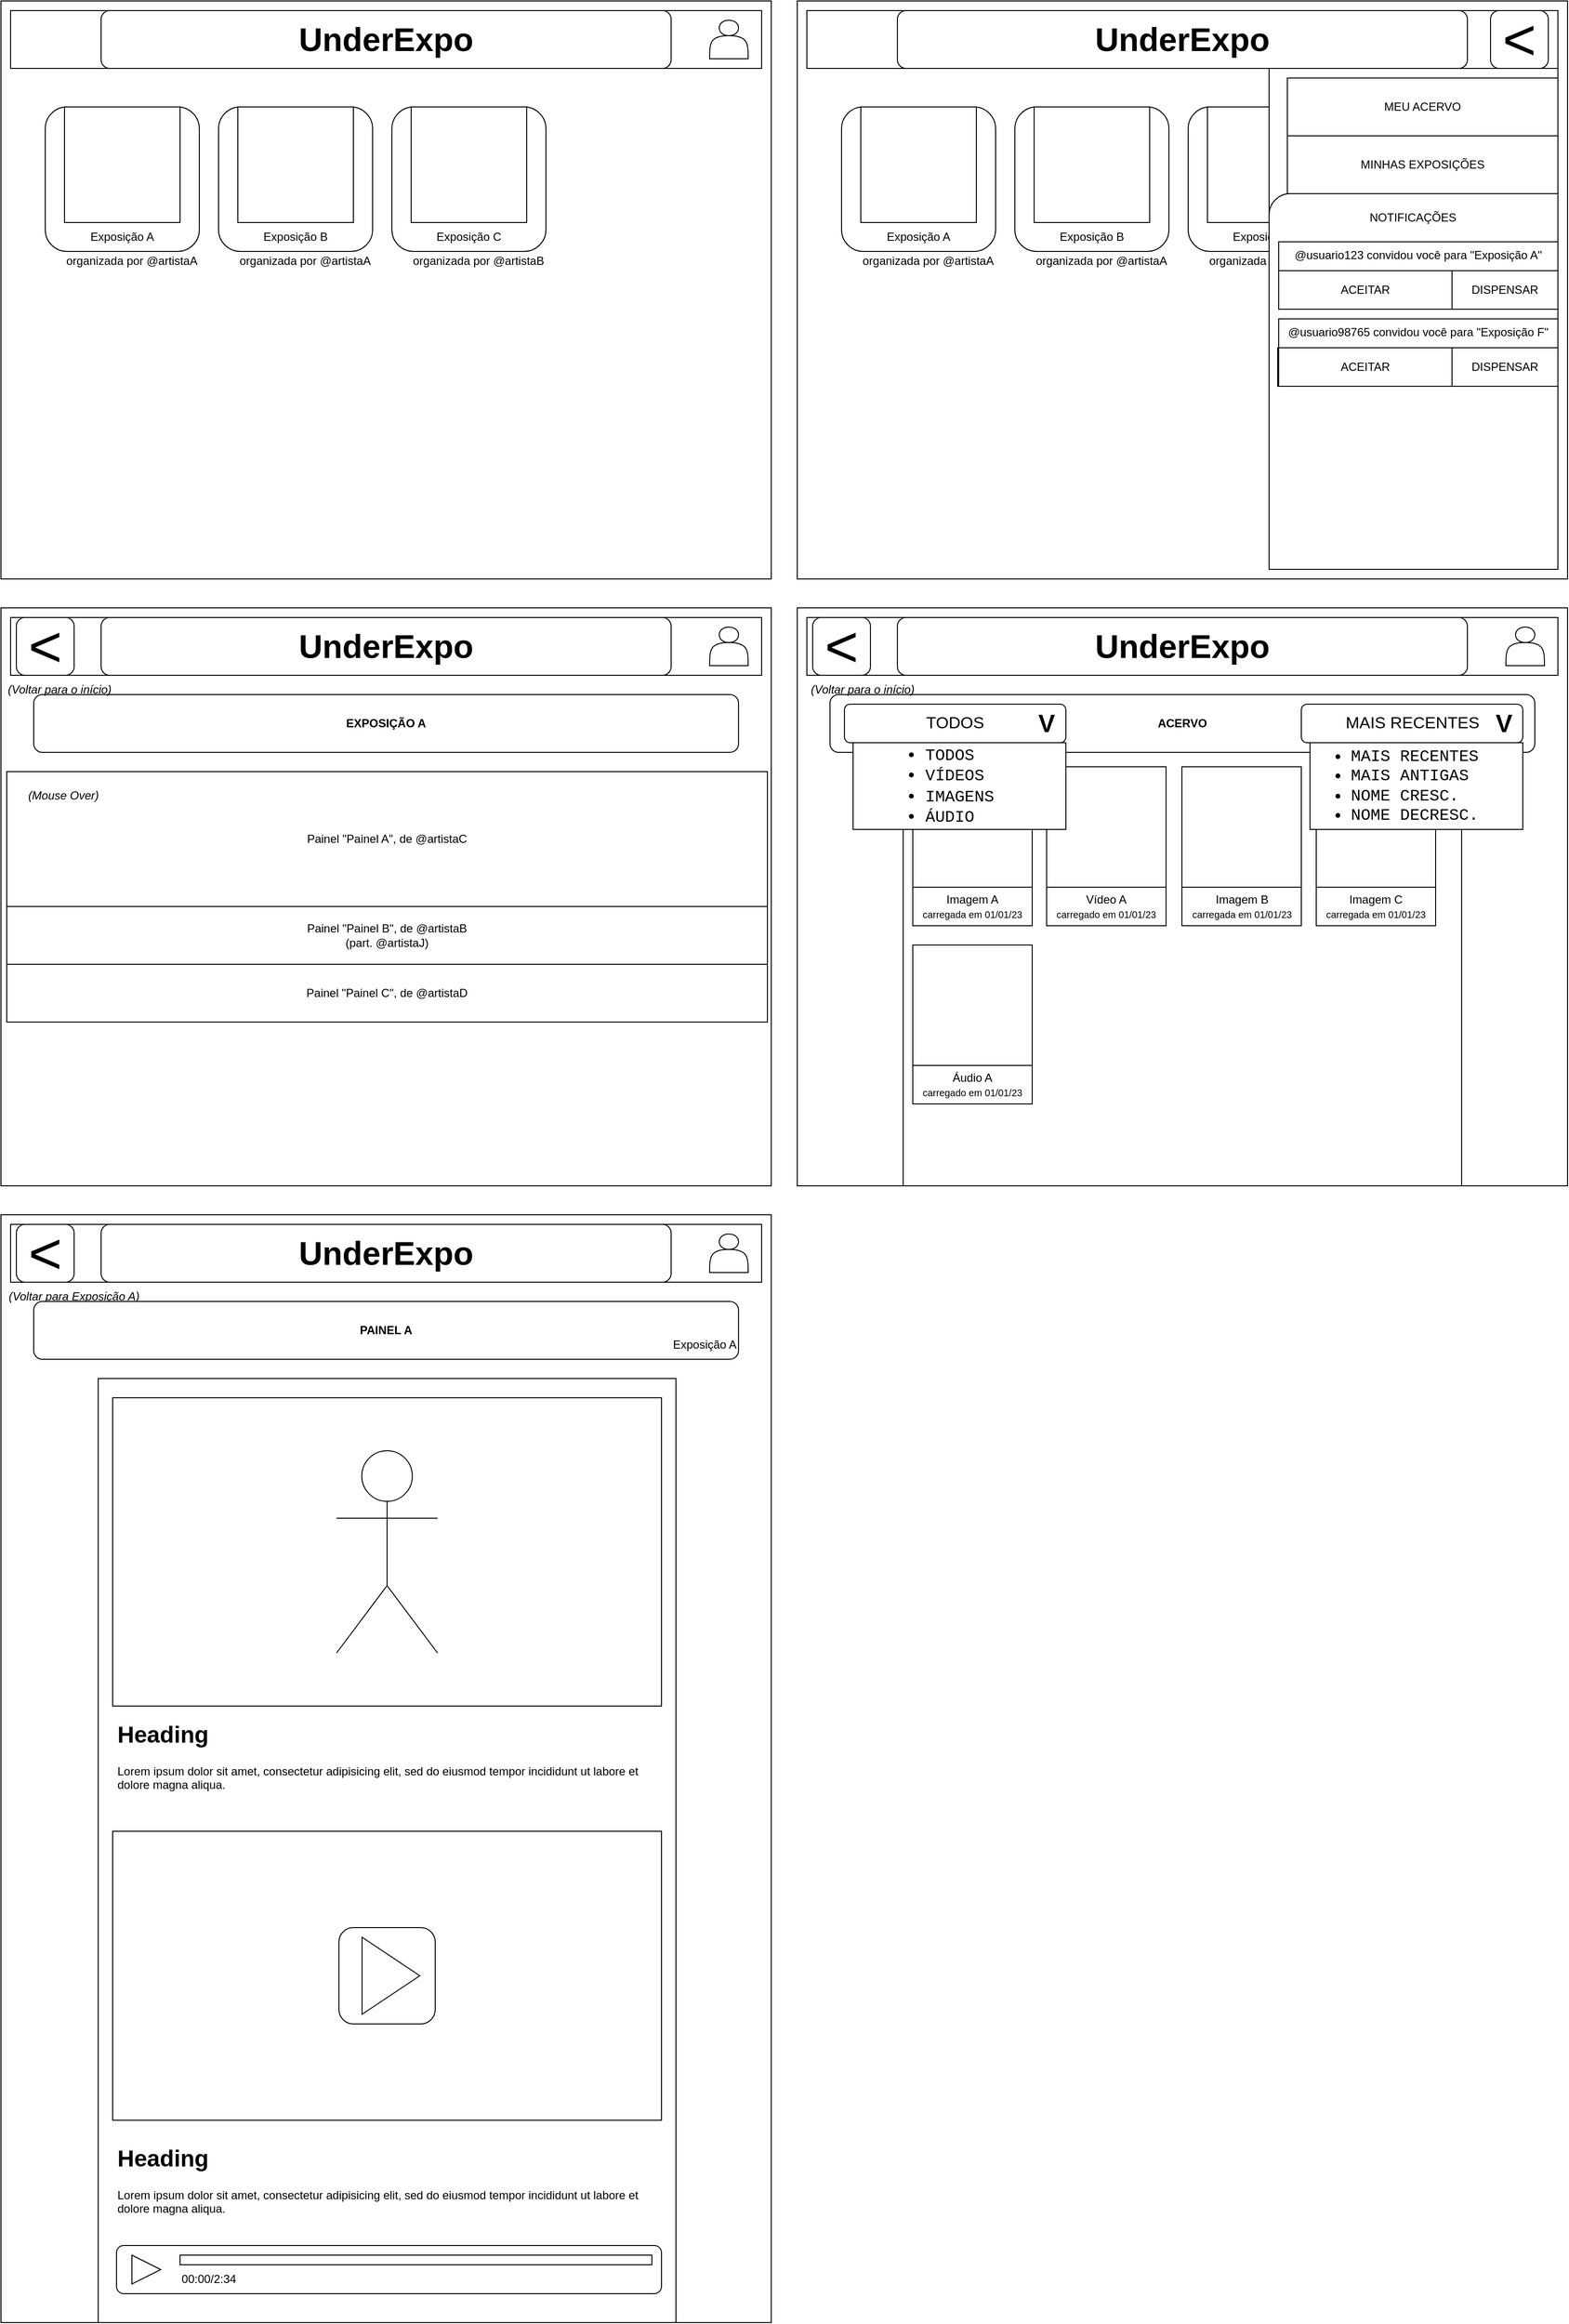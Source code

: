 <mxfile version="21.7.1" type="github" pages="5">
  <diagram name="Rascunho de Telas" id="jZxrRITYODzHujeGRhK7">
    <mxGraphModel dx="1393" dy="766" grid="1" gridSize="10" guides="1" tooltips="1" connect="1" arrows="1" fold="1" page="1" pageScale="1" pageWidth="827" pageHeight="1169" math="0" shadow="0">
      <root>
        <mxCell id="0" />
        <mxCell id="1" parent="0" />
        <mxCell id="YdURDwBkvDnr7bcNllAU-2" value="" style="rounded=0;whiteSpace=wrap;html=1;" parent="1" vertex="1">
          <mxGeometry x="14" y="1280" width="800" height="1150" as="geometry" />
        </mxCell>
        <mxCell id="YdURDwBkvDnr7bcNllAU-3" value="" style="rounded=0;whiteSpace=wrap;html=1;" parent="1" vertex="1">
          <mxGeometry x="24" y="1290" width="780" height="60" as="geometry" />
        </mxCell>
        <mxCell id="YdURDwBkvDnr7bcNllAU-4" value="" style="shape=actor;whiteSpace=wrap;html=1;" parent="1" vertex="1">
          <mxGeometry x="750" y="1300" width="40" height="40" as="geometry" />
        </mxCell>
        <mxCell id="YdURDwBkvDnr7bcNllAU-5" value="" style="rounded=0;whiteSpace=wrap;html=1;" parent="1" vertex="1">
          <mxGeometry x="115" y="1450" width="600" height="980" as="geometry" />
        </mxCell>
        <mxCell id="YdURDwBkvDnr7bcNllAU-14" value="&amp;lt;" style="rounded=1;whiteSpace=wrap;html=1;fontSize=60;fontStyle=0" parent="1" vertex="1">
          <mxGeometry x="30" y="1290" width="60" height="60" as="geometry" />
        </mxCell>
        <mxCell id="YdURDwBkvDnr7bcNllAU-15" value="(Voltar para Exposição A)" style="text;html=1;strokeColor=none;fillColor=none;align=center;verticalAlign=middle;whiteSpace=wrap;rounded=0;fontStyle=2" parent="1" vertex="1">
          <mxGeometry x="20" y="1350" width="140" height="30" as="geometry" />
        </mxCell>
        <mxCell id="YdURDwBkvDnr7bcNllAU-16" value="UnderExpo" style="rounded=1;whiteSpace=wrap;html=1;fontSize=34;fontStyle=1" parent="1" vertex="1">
          <mxGeometry x="118" y="1290" width="592" height="60" as="geometry" />
        </mxCell>
        <mxCell id="YdURDwBkvDnr7bcNllAU-17" value="&lt;b&gt;PAINEL A&lt;/b&gt;" style="rounded=1;whiteSpace=wrap;html=1;" parent="1" vertex="1">
          <mxGeometry x="48" y="1370" width="732" height="60" as="geometry" />
        </mxCell>
        <mxCell id="YdURDwBkvDnr7bcNllAU-18" value="Exposição A" style="text;html=1;strokeColor=none;fillColor=none;align=center;verticalAlign=middle;whiteSpace=wrap;rounded=0;" parent="1" vertex="1">
          <mxGeometry x="710" y="1400" width="70" height="30" as="geometry" />
        </mxCell>
        <mxCell id="YdURDwBkvDnr7bcNllAU-19" value="" style="rounded=0;whiteSpace=wrap;html=1;" parent="1" vertex="1">
          <mxGeometry x="130" y="1470" width="570" height="320" as="geometry" />
        </mxCell>
        <mxCell id="YdURDwBkvDnr7bcNllAU-22" value="&lt;h1&gt;Heading&lt;/h1&gt;&lt;p&gt;Lorem ipsum dolor sit amet, consectetur adipisicing elit, sed do eiusmod tempor incididunt ut labore et dolore magna aliqua.&lt;/p&gt;" style="text;html=1;strokeColor=none;fillColor=none;spacing=5;spacingTop=-20;whiteSpace=wrap;overflow=hidden;rounded=0;" parent="1" vertex="1">
          <mxGeometry x="130" y="1800" width="570" height="90" as="geometry" />
        </mxCell>
        <mxCell id="YdURDwBkvDnr7bcNllAU-23" value="" style="shape=umlActor;verticalLabelPosition=bottom;verticalAlign=top;html=1;outlineConnect=0;" parent="1" vertex="1">
          <mxGeometry x="362.5" y="1525" width="105" height="210" as="geometry" />
        </mxCell>
        <mxCell id="YdURDwBkvDnr7bcNllAU-26" value="" style="rounded=0;whiteSpace=wrap;html=1;" parent="1" vertex="1">
          <mxGeometry x="130" y="1920" width="570" height="300" as="geometry" />
        </mxCell>
        <mxCell id="YdURDwBkvDnr7bcNllAU-28" value="" style="rounded=1;whiteSpace=wrap;html=1;" parent="1" vertex="1">
          <mxGeometry x="365" y="2020" width="100" height="100" as="geometry" />
        </mxCell>
        <mxCell id="YdURDwBkvDnr7bcNllAU-27" value="" style="triangle;whiteSpace=wrap;html=1;" parent="1" vertex="1">
          <mxGeometry x="389" y="2030" width="60" height="80" as="geometry" />
        </mxCell>
        <mxCell id="Npy8uSVx4knMwKaDxJxd-30" value="&lt;h1&gt;Heading&lt;/h1&gt;&lt;p&gt;Lorem ipsum dolor sit amet, consectetur adipisicing elit, sed do eiusmod tempor incididunt ut labore et dolore magna aliqua.&lt;/p&gt;" style="text;html=1;strokeColor=none;fillColor=none;spacing=5;spacingTop=-20;whiteSpace=wrap;overflow=hidden;rounded=0;" parent="1" vertex="1">
          <mxGeometry x="130" y="2240" width="570" height="90" as="geometry" />
        </mxCell>
        <mxCell id="Npy8uSVx4knMwKaDxJxd-31" value="" style="rounded=1;whiteSpace=wrap;html=1;" parent="1" vertex="1">
          <mxGeometry x="134" y="2350" width="566" height="50" as="geometry" />
        </mxCell>
        <mxCell id="Npy8uSVx4knMwKaDxJxd-32" value="" style="triangle;whiteSpace=wrap;html=1;" parent="1" vertex="1">
          <mxGeometry x="150" y="2360" width="30" height="30" as="geometry" />
        </mxCell>
        <mxCell id="Npy8uSVx4knMwKaDxJxd-33" value="" style="rounded=0;whiteSpace=wrap;html=1;" parent="1" vertex="1">
          <mxGeometry x="200" y="2360" width="490" height="10" as="geometry" />
        </mxCell>
        <mxCell id="Npy8uSVx4knMwKaDxJxd-35" value="00:00/2:34" style="text;html=1;strokeColor=none;fillColor=none;align=center;verticalAlign=middle;whiteSpace=wrap;rounded=0;" parent="1" vertex="1">
          <mxGeometry x="200" y="2370" width="60" height="30" as="geometry" />
        </mxCell>
        <mxCell id="5h1HnPKvwbFM0u-ZSt-x-2" value="" style="group" parent="1" vertex="1" connectable="0">
          <mxGeometry x="14" y="20" width="800" height="600" as="geometry" />
        </mxCell>
        <mxCell id="nsG4SFN4w8CyHGUnCmbV-1" value="" style="rounded=0;whiteSpace=wrap;html=1;" parent="5h1HnPKvwbFM0u-ZSt-x-2" vertex="1">
          <mxGeometry width="800" height="600" as="geometry" />
        </mxCell>
        <mxCell id="nsG4SFN4w8CyHGUnCmbV-2" value="" style="rounded=0;whiteSpace=wrap;html=1;" parent="5h1HnPKvwbFM0u-ZSt-x-2" vertex="1">
          <mxGeometry x="10" y="10" width="780" height="60" as="geometry" />
        </mxCell>
        <mxCell id="nsG4SFN4w8CyHGUnCmbV-3" value="" style="shape=actor;whiteSpace=wrap;html=1;" parent="5h1HnPKvwbFM0u-ZSt-x-2" vertex="1">
          <mxGeometry x="736" y="20" width="40" height="40" as="geometry" />
        </mxCell>
        <mxCell id="nsG4SFN4w8CyHGUnCmbV-12" value="" style="group" parent="5h1HnPKvwbFM0u-ZSt-x-2" vertex="1" connectable="0">
          <mxGeometry x="46" y="110" width="160" height="170" as="geometry" />
        </mxCell>
        <mxCell id="nsG4SFN4w8CyHGUnCmbV-4" value="" style="rounded=1;whiteSpace=wrap;html=1;" parent="nsG4SFN4w8CyHGUnCmbV-12" vertex="1">
          <mxGeometry width="160" height="150" as="geometry" />
        </mxCell>
        <mxCell id="nsG4SFN4w8CyHGUnCmbV-5" value="" style="whiteSpace=wrap;html=1;aspect=fixed;" parent="nsG4SFN4w8CyHGUnCmbV-12" vertex="1">
          <mxGeometry x="20" width="120" height="120" as="geometry" />
        </mxCell>
        <mxCell id="nsG4SFN4w8CyHGUnCmbV-6" value="Exposição A" style="text;html=1;strokeColor=none;fillColor=none;align=center;verticalAlign=middle;whiteSpace=wrap;rounded=0;" parent="nsG4SFN4w8CyHGUnCmbV-12" vertex="1">
          <mxGeometry x="20" y="120" width="120" height="30" as="geometry" />
        </mxCell>
        <mxCell id="nsG4SFN4w8CyHGUnCmbV-7" value="organizada por @artistaA" style="text;html=1;strokeColor=none;fillColor=none;align=center;verticalAlign=middle;whiteSpace=wrap;rounded=0;" parent="nsG4SFN4w8CyHGUnCmbV-12" vertex="1">
          <mxGeometry x="20" y="150" width="140" height="20" as="geometry" />
        </mxCell>
        <mxCell id="nsG4SFN4w8CyHGUnCmbV-13" value="" style="group" parent="5h1HnPKvwbFM0u-ZSt-x-2" vertex="1" connectable="0">
          <mxGeometry x="226" y="110" width="160" height="170" as="geometry" />
        </mxCell>
        <mxCell id="nsG4SFN4w8CyHGUnCmbV-14" value="" style="rounded=1;whiteSpace=wrap;html=1;" parent="nsG4SFN4w8CyHGUnCmbV-13" vertex="1">
          <mxGeometry width="160" height="150" as="geometry" />
        </mxCell>
        <mxCell id="nsG4SFN4w8CyHGUnCmbV-15" value="" style="whiteSpace=wrap;html=1;aspect=fixed;" parent="nsG4SFN4w8CyHGUnCmbV-13" vertex="1">
          <mxGeometry x="20" width="120" height="120" as="geometry" />
        </mxCell>
        <mxCell id="nsG4SFN4w8CyHGUnCmbV-16" value="Exposição B" style="text;html=1;strokeColor=none;fillColor=none;align=center;verticalAlign=middle;whiteSpace=wrap;rounded=0;" parent="nsG4SFN4w8CyHGUnCmbV-13" vertex="1">
          <mxGeometry x="20" y="120" width="120" height="30" as="geometry" />
        </mxCell>
        <mxCell id="nsG4SFN4w8CyHGUnCmbV-17" value="organizada por @artistaA" style="text;html=1;strokeColor=none;fillColor=none;align=center;verticalAlign=middle;whiteSpace=wrap;rounded=0;" parent="nsG4SFN4w8CyHGUnCmbV-13" vertex="1">
          <mxGeometry x="20" y="150" width="140" height="20" as="geometry" />
        </mxCell>
        <mxCell id="nsG4SFN4w8CyHGUnCmbV-18" value="" style="group" parent="5h1HnPKvwbFM0u-ZSt-x-2" vertex="1" connectable="0">
          <mxGeometry x="406" y="110" width="160" height="170" as="geometry" />
        </mxCell>
        <mxCell id="nsG4SFN4w8CyHGUnCmbV-19" value="" style="rounded=1;whiteSpace=wrap;html=1;" parent="nsG4SFN4w8CyHGUnCmbV-18" vertex="1">
          <mxGeometry width="160" height="150" as="geometry" />
        </mxCell>
        <mxCell id="nsG4SFN4w8CyHGUnCmbV-20" value="" style="whiteSpace=wrap;html=1;aspect=fixed;" parent="nsG4SFN4w8CyHGUnCmbV-18" vertex="1">
          <mxGeometry x="20" width="120" height="120" as="geometry" />
        </mxCell>
        <mxCell id="nsG4SFN4w8CyHGUnCmbV-21" value="Exposição C" style="text;html=1;strokeColor=none;fillColor=none;align=center;verticalAlign=middle;whiteSpace=wrap;rounded=0;" parent="nsG4SFN4w8CyHGUnCmbV-18" vertex="1">
          <mxGeometry x="20" y="120" width="120" height="30" as="geometry" />
        </mxCell>
        <mxCell id="nsG4SFN4w8CyHGUnCmbV-22" value="organizada por @artistaB" style="text;html=1;strokeColor=none;fillColor=none;align=center;verticalAlign=middle;whiteSpace=wrap;rounded=0;" parent="nsG4SFN4w8CyHGUnCmbV-18" vertex="1">
          <mxGeometry x="20" y="150" width="140" height="20" as="geometry" />
        </mxCell>
        <mxCell id="YdURDwBkvDnr7bcNllAU-12" value="UnderExpo" style="rounded=1;whiteSpace=wrap;html=1;fontSize=34;fontStyle=1" parent="5h1HnPKvwbFM0u-ZSt-x-2" vertex="1">
          <mxGeometry x="104" y="10" width="592" height="60" as="geometry" />
        </mxCell>
        <mxCell id="5h1HnPKvwbFM0u-ZSt-x-3" value="" style="group" parent="1" vertex="1" connectable="0">
          <mxGeometry x="841" y="20" width="800" height="600" as="geometry" />
        </mxCell>
        <mxCell id="5h1HnPKvwbFM0u-ZSt-x-4" value="" style="rounded=0;whiteSpace=wrap;html=1;" parent="5h1HnPKvwbFM0u-ZSt-x-3" vertex="1">
          <mxGeometry width="800" height="600" as="geometry" />
        </mxCell>
        <mxCell id="5h1HnPKvwbFM0u-ZSt-x-5" value="" style="rounded=0;whiteSpace=wrap;html=1;" parent="5h1HnPKvwbFM0u-ZSt-x-3" vertex="1">
          <mxGeometry x="10" y="10" width="780" height="60" as="geometry" />
        </mxCell>
        <mxCell id="5h1HnPKvwbFM0u-ZSt-x-7" value="" style="group" parent="5h1HnPKvwbFM0u-ZSt-x-3" vertex="1" connectable="0">
          <mxGeometry x="46" y="110" width="160" height="170" as="geometry" />
        </mxCell>
        <mxCell id="5h1HnPKvwbFM0u-ZSt-x-8" value="" style="rounded=1;whiteSpace=wrap;html=1;" parent="5h1HnPKvwbFM0u-ZSt-x-7" vertex="1">
          <mxGeometry width="160" height="150" as="geometry" />
        </mxCell>
        <mxCell id="5h1HnPKvwbFM0u-ZSt-x-9" value="" style="whiteSpace=wrap;html=1;aspect=fixed;" parent="5h1HnPKvwbFM0u-ZSt-x-7" vertex="1">
          <mxGeometry x="20" width="120" height="120" as="geometry" />
        </mxCell>
        <mxCell id="5h1HnPKvwbFM0u-ZSt-x-10" value="Exposição A" style="text;html=1;strokeColor=none;fillColor=none;align=center;verticalAlign=middle;whiteSpace=wrap;rounded=0;" parent="5h1HnPKvwbFM0u-ZSt-x-7" vertex="1">
          <mxGeometry x="20" y="120" width="120" height="30" as="geometry" />
        </mxCell>
        <mxCell id="5h1HnPKvwbFM0u-ZSt-x-11" value="organizada por @artistaA" style="text;html=1;strokeColor=none;fillColor=none;align=center;verticalAlign=middle;whiteSpace=wrap;rounded=0;" parent="5h1HnPKvwbFM0u-ZSt-x-7" vertex="1">
          <mxGeometry x="20" y="150" width="140" height="20" as="geometry" />
        </mxCell>
        <mxCell id="5h1HnPKvwbFM0u-ZSt-x-12" value="" style="group" parent="5h1HnPKvwbFM0u-ZSt-x-3" vertex="1" connectable="0">
          <mxGeometry x="226" y="110" width="160" height="170" as="geometry" />
        </mxCell>
        <mxCell id="5h1HnPKvwbFM0u-ZSt-x-13" value="" style="rounded=1;whiteSpace=wrap;html=1;" parent="5h1HnPKvwbFM0u-ZSt-x-12" vertex="1">
          <mxGeometry width="160" height="150" as="geometry" />
        </mxCell>
        <mxCell id="5h1HnPKvwbFM0u-ZSt-x-14" value="" style="whiteSpace=wrap;html=1;aspect=fixed;" parent="5h1HnPKvwbFM0u-ZSt-x-12" vertex="1">
          <mxGeometry x="20" width="120" height="120" as="geometry" />
        </mxCell>
        <mxCell id="5h1HnPKvwbFM0u-ZSt-x-15" value="Exposição B" style="text;html=1;strokeColor=none;fillColor=none;align=center;verticalAlign=middle;whiteSpace=wrap;rounded=0;" parent="5h1HnPKvwbFM0u-ZSt-x-12" vertex="1">
          <mxGeometry x="20" y="120" width="120" height="30" as="geometry" />
        </mxCell>
        <mxCell id="5h1HnPKvwbFM0u-ZSt-x-16" value="organizada por @artistaA" style="text;html=1;strokeColor=none;fillColor=none;align=center;verticalAlign=middle;whiteSpace=wrap;rounded=0;" parent="5h1HnPKvwbFM0u-ZSt-x-12" vertex="1">
          <mxGeometry x="20" y="150" width="140" height="20" as="geometry" />
        </mxCell>
        <mxCell id="5h1HnPKvwbFM0u-ZSt-x-17" value="" style="group" parent="5h1HnPKvwbFM0u-ZSt-x-3" vertex="1" connectable="0">
          <mxGeometry x="406" y="110" width="160" height="170" as="geometry" />
        </mxCell>
        <mxCell id="5h1HnPKvwbFM0u-ZSt-x-18" value="" style="rounded=1;whiteSpace=wrap;html=1;" parent="5h1HnPKvwbFM0u-ZSt-x-17" vertex="1">
          <mxGeometry width="160" height="150" as="geometry" />
        </mxCell>
        <mxCell id="5h1HnPKvwbFM0u-ZSt-x-19" value="" style="whiteSpace=wrap;html=1;aspect=fixed;" parent="5h1HnPKvwbFM0u-ZSt-x-17" vertex="1">
          <mxGeometry x="20" width="120" height="120" as="geometry" />
        </mxCell>
        <mxCell id="5h1HnPKvwbFM0u-ZSt-x-20" value="Exposição C" style="text;html=1;strokeColor=none;fillColor=none;align=center;verticalAlign=middle;whiteSpace=wrap;rounded=0;" parent="5h1HnPKvwbFM0u-ZSt-x-17" vertex="1">
          <mxGeometry x="20" y="120" width="120" height="30" as="geometry" />
        </mxCell>
        <mxCell id="5h1HnPKvwbFM0u-ZSt-x-21" value="organizada por @artistaB" style="text;html=1;strokeColor=none;fillColor=none;align=center;verticalAlign=middle;whiteSpace=wrap;rounded=0;" parent="5h1HnPKvwbFM0u-ZSt-x-17" vertex="1">
          <mxGeometry x="20" y="150" width="140" height="20" as="geometry" />
        </mxCell>
        <mxCell id="5h1HnPKvwbFM0u-ZSt-x-22" value="UnderExpo" style="rounded=1;whiteSpace=wrap;html=1;fontSize=34;fontStyle=1" parent="5h1HnPKvwbFM0u-ZSt-x-3" vertex="1">
          <mxGeometry x="104" y="10" width="592" height="60" as="geometry" />
        </mxCell>
        <mxCell id="5h1HnPKvwbFM0u-ZSt-x-23" value="" style="rounded=0;whiteSpace=wrap;html=1;" parent="5h1HnPKvwbFM0u-ZSt-x-3" vertex="1">
          <mxGeometry x="490" y="70" width="300" height="520" as="geometry" />
        </mxCell>
        <mxCell id="5h1HnPKvwbFM0u-ZSt-x-24" value="MEU ACERVO" style="rounded=0;whiteSpace=wrap;html=1;" parent="5h1HnPKvwbFM0u-ZSt-x-3" vertex="1">
          <mxGeometry x="509" y="80" width="281" height="60" as="geometry" />
        </mxCell>
        <mxCell id="5h1HnPKvwbFM0u-ZSt-x-25" value="MINHAS EXPOSIÇÕES" style="rounded=0;whiteSpace=wrap;html=1;" parent="5h1HnPKvwbFM0u-ZSt-x-3" vertex="1">
          <mxGeometry x="509" y="140" width="281" height="60" as="geometry" />
        </mxCell>
        <mxCell id="jlhowmV3GDxfKrW3HqOQ-18" value="" style="verticalLabelPosition=bottom;verticalAlign=top;html=1;shape=mxgraph.basic.corner_round_rect;dx=11;whiteSpace=wrap;" parent="5h1HnPKvwbFM0u-ZSt-x-3" vertex="1">
          <mxGeometry x="490" y="200" width="300" height="390" as="geometry" />
        </mxCell>
        <mxCell id="5h1HnPKvwbFM0u-ZSt-x-27" value="@usuario123 convidou você para &quot;Exposição A&quot;" style="rounded=0;whiteSpace=wrap;html=1;align=center;verticalAlign=top;" parent="5h1HnPKvwbFM0u-ZSt-x-3" vertex="1">
          <mxGeometry x="500" y="250" width="290" height="70" as="geometry" />
        </mxCell>
        <mxCell id="5h1HnPKvwbFM0u-ZSt-x-28" value="NOTIFICAÇÕES" style="text;html=1;strokeColor=none;fillColor=none;align=center;verticalAlign=middle;whiteSpace=wrap;rounded=0;" parent="5h1HnPKvwbFM0u-ZSt-x-3" vertex="1">
          <mxGeometry x="499" y="210" width="281" height="30" as="geometry" />
        </mxCell>
        <mxCell id="5h1HnPKvwbFM0u-ZSt-x-29" value="ACEITAR" style="rounded=0;whiteSpace=wrap;html=1;" parent="5h1HnPKvwbFM0u-ZSt-x-3" vertex="1">
          <mxGeometry x="500" y="280" width="180" height="40" as="geometry" />
        </mxCell>
        <mxCell id="5h1HnPKvwbFM0u-ZSt-x-57" value="DISPENSAR" style="rounded=0;whiteSpace=wrap;html=1;" parent="5h1HnPKvwbFM0u-ZSt-x-3" vertex="1">
          <mxGeometry x="680" y="280" width="110" height="40" as="geometry" />
        </mxCell>
        <mxCell id="5h1HnPKvwbFM0u-ZSt-x-58" value="ACEITAR" style="rounded=0;whiteSpace=wrap;html=1;" parent="5h1HnPKvwbFM0u-ZSt-x-3" vertex="1">
          <mxGeometry x="499" y="360" width="180" height="40" as="geometry" />
        </mxCell>
        <mxCell id="5h1HnPKvwbFM0u-ZSt-x-59" value="DISPENSAR" style="rounded=0;whiteSpace=wrap;html=1;" parent="5h1HnPKvwbFM0u-ZSt-x-3" vertex="1">
          <mxGeometry x="679" y="360" width="110" height="40" as="geometry" />
        </mxCell>
        <mxCell id="5h1HnPKvwbFM0u-ZSt-x-60" value="@usuario98765 convidou você para &quot;Exposição F&quot;" style="rounded=0;whiteSpace=wrap;html=1;align=center;verticalAlign=top;" parent="5h1HnPKvwbFM0u-ZSt-x-3" vertex="1">
          <mxGeometry x="500" y="330" width="290" height="70" as="geometry" />
        </mxCell>
        <mxCell id="5h1HnPKvwbFM0u-ZSt-x-61" value="DISPENSAR" style="rounded=0;whiteSpace=wrap;html=1;" parent="5h1HnPKvwbFM0u-ZSt-x-3" vertex="1">
          <mxGeometry x="680" y="360" width="110" height="40" as="geometry" />
        </mxCell>
        <mxCell id="5h1HnPKvwbFM0u-ZSt-x-62" value="ACEITAR" style="rounded=0;whiteSpace=wrap;html=1;" parent="5h1HnPKvwbFM0u-ZSt-x-3" vertex="1">
          <mxGeometry x="500" y="360" width="180" height="40" as="geometry" />
        </mxCell>
        <mxCell id="5h1HnPKvwbFM0u-ZSt-x-63" value="&amp;lt;" style="rounded=1;whiteSpace=wrap;html=1;fontSize=60;fontStyle=0" parent="5h1HnPKvwbFM0u-ZSt-x-3" vertex="1">
          <mxGeometry x="720" y="10" width="60" height="60" as="geometry" />
        </mxCell>
        <mxCell id="jlhowmV3GDxfKrW3HqOQ-2" value="" style="group" parent="1" vertex="1" connectable="0">
          <mxGeometry x="14" y="650" width="800" height="600" as="geometry" />
        </mxCell>
        <mxCell id="nsG4SFN4w8CyHGUnCmbV-23" value="" style="rounded=0;whiteSpace=wrap;html=1;" parent="jlhowmV3GDxfKrW3HqOQ-2" vertex="1">
          <mxGeometry width="800" height="600" as="geometry" />
        </mxCell>
        <mxCell id="nsG4SFN4w8CyHGUnCmbV-24" value="" style="rounded=0;whiteSpace=wrap;html=1;" parent="jlhowmV3GDxfKrW3HqOQ-2" vertex="1">
          <mxGeometry x="10" y="10" width="780" height="60" as="geometry" />
        </mxCell>
        <mxCell id="nsG4SFN4w8CyHGUnCmbV-25" value="" style="shape=actor;whiteSpace=wrap;html=1;" parent="jlhowmV3GDxfKrW3HqOQ-2" vertex="1">
          <mxGeometry x="736" y="20" width="40" height="40" as="geometry" />
        </mxCell>
        <mxCell id="nsG4SFN4w8CyHGUnCmbV-41" value="Painel &quot;Painel A&quot;, de @artistaC" style="rounded=0;whiteSpace=wrap;html=1;" parent="jlhowmV3GDxfKrW3HqOQ-2" vertex="1">
          <mxGeometry x="6" y="170" width="790" height="140" as="geometry" />
        </mxCell>
        <mxCell id="nsG4SFN4w8CyHGUnCmbV-42" value="Painel &quot;Painel B&quot;, de @artistaB&lt;br&gt;(part. @artistaJ)" style="rounded=0;whiteSpace=wrap;html=1;" parent="jlhowmV3GDxfKrW3HqOQ-2" vertex="1">
          <mxGeometry x="6" y="310" width="790" height="60" as="geometry" />
        </mxCell>
        <mxCell id="nsG4SFN4w8CyHGUnCmbV-43" value="Painel &quot;Painel C&quot;, de @artistaD" style="rounded=0;whiteSpace=wrap;html=1;" parent="jlhowmV3GDxfKrW3HqOQ-2" vertex="1">
          <mxGeometry x="6" y="370" width="790" height="60" as="geometry" />
        </mxCell>
        <mxCell id="YdURDwBkvDnr7bcNllAU-1" value="(Mouse Over)" style="text;html=1;strokeColor=none;fillColor=none;align=center;verticalAlign=middle;whiteSpace=wrap;rounded=0;fontStyle=2" parent="jlhowmV3GDxfKrW3HqOQ-2" vertex="1">
          <mxGeometry x="10" y="180" width="110" height="30" as="geometry" />
        </mxCell>
        <mxCell id="YdURDwBkvDnr7bcNllAU-9" value="&amp;lt;" style="rounded=1;whiteSpace=wrap;html=1;fontSize=60;fontStyle=0" parent="jlhowmV3GDxfKrW3HqOQ-2" vertex="1">
          <mxGeometry x="16" y="10" width="60" height="60" as="geometry" />
        </mxCell>
        <mxCell id="YdURDwBkvDnr7bcNllAU-11" value="EXPOSIÇÃO A" style="rounded=1;whiteSpace=wrap;html=1;fontStyle=1" parent="jlhowmV3GDxfKrW3HqOQ-2" vertex="1">
          <mxGeometry x="34" y="90" width="732" height="60" as="geometry" />
        </mxCell>
        <mxCell id="YdURDwBkvDnr7bcNllAU-13" value="UnderExpo" style="rounded=1;whiteSpace=wrap;html=1;fontSize=34;fontStyle=1" parent="jlhowmV3GDxfKrW3HqOQ-2" vertex="1">
          <mxGeometry x="104" y="10" width="592" height="60" as="geometry" />
        </mxCell>
        <mxCell id="YdURDwBkvDnr7bcNllAU-10" value="(Voltar para o início)" style="text;html=1;strokeColor=none;fillColor=none;align=center;verticalAlign=middle;whiteSpace=wrap;rounded=0;fontStyle=2" parent="jlhowmV3GDxfKrW3HqOQ-2" vertex="1">
          <mxGeometry x="6" y="70" width="110" height="30" as="geometry" />
        </mxCell>
        <mxCell id="jlhowmV3GDxfKrW3HqOQ-3" value="" style="group" parent="1" vertex="1" connectable="0">
          <mxGeometry x="841" y="650" width="800" height="600" as="geometry" />
        </mxCell>
        <mxCell id="jlhowmV3GDxfKrW3HqOQ-4" value="" style="rounded=0;whiteSpace=wrap;html=1;" parent="jlhowmV3GDxfKrW3HqOQ-3" vertex="1">
          <mxGeometry width="800" height="600" as="geometry" />
        </mxCell>
        <mxCell id="jlhowmV3GDxfKrW3HqOQ-5" value="" style="rounded=0;whiteSpace=wrap;html=1;" parent="jlhowmV3GDxfKrW3HqOQ-3" vertex="1">
          <mxGeometry x="10" y="10" width="780" height="60" as="geometry" />
        </mxCell>
        <mxCell id="jlhowmV3GDxfKrW3HqOQ-6" value="" style="shape=actor;whiteSpace=wrap;html=1;" parent="jlhowmV3GDxfKrW3HqOQ-3" vertex="1">
          <mxGeometry x="736" y="20" width="40" height="40" as="geometry" />
        </mxCell>
        <mxCell id="jlhowmV3GDxfKrW3HqOQ-11" value="&amp;lt;" style="rounded=1;whiteSpace=wrap;html=1;fontSize=60;fontStyle=0" parent="jlhowmV3GDxfKrW3HqOQ-3" vertex="1">
          <mxGeometry x="16" y="10" width="60" height="60" as="geometry" />
        </mxCell>
        <mxCell id="jlhowmV3GDxfKrW3HqOQ-12" value="ACERVO" style="rounded=1;whiteSpace=wrap;html=1;fontStyle=1" parent="jlhowmV3GDxfKrW3HqOQ-3" vertex="1">
          <mxGeometry x="34" y="90" width="732" height="60" as="geometry" />
        </mxCell>
        <mxCell id="jlhowmV3GDxfKrW3HqOQ-13" value="UnderExpo" style="rounded=1;whiteSpace=wrap;html=1;fontSize=34;fontStyle=1" parent="jlhowmV3GDxfKrW3HqOQ-3" vertex="1">
          <mxGeometry x="104" y="10" width="592" height="60" as="geometry" />
        </mxCell>
        <mxCell id="jlhowmV3GDxfKrW3HqOQ-14" value="(Voltar para o início)" style="text;html=1;strokeColor=none;fillColor=none;align=center;verticalAlign=middle;whiteSpace=wrap;rounded=0;fontStyle=2" parent="jlhowmV3GDxfKrW3HqOQ-3" vertex="1">
          <mxGeometry x="6" y="70" width="124" height="30" as="geometry" />
        </mxCell>
        <mxCell id="jlhowmV3GDxfKrW3HqOQ-19" value="" style="rounded=0;whiteSpace=wrap;html=1;" parent="jlhowmV3GDxfKrW3HqOQ-3" vertex="1">
          <mxGeometry x="110" y="150" width="580" height="450" as="geometry" />
        </mxCell>
        <mxCell id="jlhowmV3GDxfKrW3HqOQ-25" value="" style="group" parent="jlhowmV3GDxfKrW3HqOQ-3" vertex="1" connectable="0">
          <mxGeometry x="120" y="165" width="124" height="165" as="geometry" />
        </mxCell>
        <mxCell id="jlhowmV3GDxfKrW3HqOQ-23" value="" style="rounded=0;whiteSpace=wrap;html=1;" parent="jlhowmV3GDxfKrW3HqOQ-25" vertex="1">
          <mxGeometry width="124" height="125" as="geometry" />
        </mxCell>
        <mxCell id="jlhowmV3GDxfKrW3HqOQ-24" value="Imagem A&lt;br&gt;&lt;font style=&quot;font-size: 10px;&quot;&gt;carregada em 01/01/23&lt;/font&gt;" style="rounded=0;whiteSpace=wrap;html=1;align=center;" parent="jlhowmV3GDxfKrW3HqOQ-25" vertex="1">
          <mxGeometry y="125" width="124" height="40" as="geometry" />
        </mxCell>
        <mxCell id="jlhowmV3GDxfKrW3HqOQ-26" value="" style="group" parent="jlhowmV3GDxfKrW3HqOQ-3" vertex="1" connectable="0">
          <mxGeometry x="259" y="165" width="124" height="165" as="geometry" />
        </mxCell>
        <mxCell id="jlhowmV3GDxfKrW3HqOQ-27" value="" style="rounded=0;whiteSpace=wrap;html=1;" parent="jlhowmV3GDxfKrW3HqOQ-26" vertex="1">
          <mxGeometry width="124" height="125" as="geometry" />
        </mxCell>
        <mxCell id="jlhowmV3GDxfKrW3HqOQ-28" value="Vídeo A&lt;br&gt;&lt;font style=&quot;font-size: 10px;&quot;&gt;carregado em 01/01/23&lt;/font&gt;" style="rounded=0;whiteSpace=wrap;html=1;align=center;" parent="jlhowmV3GDxfKrW3HqOQ-26" vertex="1">
          <mxGeometry y="125" width="124" height="40" as="geometry" />
        </mxCell>
        <mxCell id="jlhowmV3GDxfKrW3HqOQ-29" value="" style="group" parent="jlhowmV3GDxfKrW3HqOQ-3" vertex="1" connectable="0">
          <mxGeometry x="399.5" y="165" width="124" height="165" as="geometry" />
        </mxCell>
        <mxCell id="jlhowmV3GDxfKrW3HqOQ-30" value="" style="rounded=0;whiteSpace=wrap;html=1;" parent="jlhowmV3GDxfKrW3HqOQ-29" vertex="1">
          <mxGeometry width="124" height="125" as="geometry" />
        </mxCell>
        <mxCell id="jlhowmV3GDxfKrW3HqOQ-31" value="Imagem B&lt;br&gt;&lt;font style=&quot;font-size: 10px;&quot;&gt;carregada em 01/01/23&lt;/font&gt;" style="rounded=0;whiteSpace=wrap;html=1;align=center;" parent="jlhowmV3GDxfKrW3HqOQ-29" vertex="1">
          <mxGeometry y="125" width="124" height="40" as="geometry" />
        </mxCell>
        <mxCell id="jlhowmV3GDxfKrW3HqOQ-32" value="" style="group" parent="jlhowmV3GDxfKrW3HqOQ-3" vertex="1" connectable="0">
          <mxGeometry x="539" y="165" width="124" height="165" as="geometry" />
        </mxCell>
        <mxCell id="jlhowmV3GDxfKrW3HqOQ-33" value="" style="rounded=0;whiteSpace=wrap;html=1;" parent="jlhowmV3GDxfKrW3HqOQ-32" vertex="1">
          <mxGeometry width="124" height="125" as="geometry" />
        </mxCell>
        <mxCell id="jlhowmV3GDxfKrW3HqOQ-34" value="Imagem C&lt;br&gt;&lt;font style=&quot;font-size: 10px;&quot;&gt;carregada em 01/01/23&lt;/font&gt;" style="rounded=0;whiteSpace=wrap;html=1;align=center;" parent="jlhowmV3GDxfKrW3HqOQ-32" vertex="1">
          <mxGeometry y="125" width="124" height="40" as="geometry" />
        </mxCell>
        <mxCell id="jlhowmV3GDxfKrW3HqOQ-35" value="" style="group" parent="jlhowmV3GDxfKrW3HqOQ-3" vertex="1" connectable="0">
          <mxGeometry x="120" y="350" width="124" height="165" as="geometry" />
        </mxCell>
        <mxCell id="jlhowmV3GDxfKrW3HqOQ-36" value="" style="rounded=0;whiteSpace=wrap;html=1;" parent="jlhowmV3GDxfKrW3HqOQ-35" vertex="1">
          <mxGeometry width="124" height="125" as="geometry" />
        </mxCell>
        <mxCell id="jlhowmV3GDxfKrW3HqOQ-37" value="Áudio A&lt;br&gt;&lt;font style=&quot;font-size: 10px;&quot;&gt;carregado em 01/01/23&lt;/font&gt;" style="rounded=0;whiteSpace=wrap;html=1;align=center;" parent="jlhowmV3GDxfKrW3HqOQ-35" vertex="1">
          <mxGeometry y="125" width="124" height="40" as="geometry" />
        </mxCell>
        <mxCell id="jlhowmV3GDxfKrW3HqOQ-38" value="" style="group" parent="jlhowmV3GDxfKrW3HqOQ-3" vertex="1" connectable="0">
          <mxGeometry x="49" y="100" width="230" height="130" as="geometry" />
        </mxCell>
        <mxCell id="jlhowmV3GDxfKrW3HqOQ-20" value="&lt;font style=&quot;font-size: 17px;&quot;&gt;TODOS&lt;/font&gt;" style="rounded=1;whiteSpace=wrap;html=1;fontSize=17;" parent="jlhowmV3GDxfKrW3HqOQ-38" vertex="1">
          <mxGeometry width="230" height="40" as="geometry" />
        </mxCell>
        <mxCell id="jlhowmV3GDxfKrW3HqOQ-22" value="&lt;ul style=&quot;font-size: 17px;&quot;&gt;&lt;li style=&quot;font-size: 17px;&quot;&gt;&lt;font face=&quot;Courier New&quot; style=&quot;font-size: 17px;&quot;&gt;TODOS&lt;/font&gt;&lt;/li&gt;&lt;li style=&quot;font-size: 17px;&quot;&gt;&lt;font face=&quot;Courier New&quot; style=&quot;font-size: 17px;&quot;&gt;VÍDEOS&lt;/font&gt;&lt;/li&gt;&lt;li style=&quot;font-size: 17px;&quot;&gt;&lt;font face=&quot;Courier New&quot; style=&quot;font-size: 17px;&quot;&gt;IMAGENS&lt;/font&gt;&lt;/li&gt;&lt;li style=&quot;font-size: 17px;&quot;&gt;&lt;span style=&quot;background-color: initial; font-size: 17px;&quot;&gt;&lt;font face=&quot;Courier New&quot; style=&quot;font-size: 17px;&quot;&gt;ÁUDIO&lt;/font&gt;&lt;/span&gt;&lt;/li&gt;&lt;/ul&gt;" style="rounded=0;whiteSpace=wrap;html=1;align=left;fontSize=17;spacingLeft=33;" parent="jlhowmV3GDxfKrW3HqOQ-38" vertex="1">
          <mxGeometry x="9" y="40" width="221" height="90" as="geometry" />
        </mxCell>
        <mxCell id="jlhowmV3GDxfKrW3HqOQ-21" value="V" style="text;html=1;strokeColor=none;fillColor=none;align=center;verticalAlign=middle;whiteSpace=wrap;rounded=0;fontSize=26;fontStyle=1" parent="jlhowmV3GDxfKrW3HqOQ-38" vertex="1">
          <mxGeometry x="190" width="40" height="40" as="geometry" />
        </mxCell>
        <mxCell id="jlhowmV3GDxfKrW3HqOQ-39" value="" style="group" parent="jlhowmV3GDxfKrW3HqOQ-3" vertex="1" connectable="0">
          <mxGeometry x="523.5" y="100" width="230" height="130" as="geometry" />
        </mxCell>
        <mxCell id="jlhowmV3GDxfKrW3HqOQ-40" value="&lt;font style=&quot;font-size: 17px;&quot;&gt;MAIS RECENTES&lt;/font&gt;" style="rounded=1;whiteSpace=wrap;html=1;fontSize=17;" parent="jlhowmV3GDxfKrW3HqOQ-39" vertex="1">
          <mxGeometry width="230" height="40" as="geometry" />
        </mxCell>
        <mxCell id="jlhowmV3GDxfKrW3HqOQ-41" value="&lt;ul style=&quot;font-size: 17px;&quot;&gt;&lt;li style=&quot;border-color: var(--border-color);&quot;&gt;MAIS RECENTES&lt;/li&gt;&lt;li style=&quot;border-color: var(--border-color);&quot;&gt;MAIS ANTIGAS&lt;/li&gt;&lt;li style=&quot;font-size: 17px;&quot;&gt;NOME CRESC.&lt;/li&gt;&lt;li style=&quot;font-size: 17px;&quot;&gt;NOME DECRESC.&lt;/li&gt;&lt;/ul&gt;" style="rounded=0;whiteSpace=wrap;html=1;align=left;fontSize=17;spacingLeft=0;fontFamily=Courier New;" parent="jlhowmV3GDxfKrW3HqOQ-39" vertex="1">
          <mxGeometry x="9" y="40" width="221" height="90" as="geometry" />
        </mxCell>
        <mxCell id="jlhowmV3GDxfKrW3HqOQ-42" value="V" style="text;html=1;strokeColor=none;fillColor=none;align=center;verticalAlign=middle;whiteSpace=wrap;rounded=0;fontSize=26;fontStyle=1" parent="jlhowmV3GDxfKrW3HqOQ-39" vertex="1">
          <mxGeometry x="190" width="40" height="40" as="geometry" />
        </mxCell>
      </root>
    </mxGraphModel>
  </diagram>
  <diagram id="Iucmx8cP3h9ClscWfVII" name="Mapa do Site">
    <mxGraphModel dx="1393" dy="2420" grid="1" gridSize="10" guides="1" tooltips="1" connect="1" arrows="1" fold="1" page="1" pageScale="1" pageWidth="1169" pageHeight="827" math="0" shadow="0">
      <root>
        <mxCell id="0" />
        <mxCell id="1" parent="0" />
        <mxCell id="UGWqyXPSQXGr3RS5MB4K-1" value="" style="edgeStyle=orthogonalEdgeStyle;rounded=0;orthogonalLoop=1;jettySize=auto;html=1;exitX=0.5;exitY=1;exitDx=0;exitDy=0;fillColor=#dae8fc;strokeColor=#6c8ebf;" edge="1" parent="1" source="UGWqyXPSQXGr3RS5MB4K-10" target="UGWqyXPSQXGr3RS5MB4K-29">
          <mxGeometry relative="1" as="geometry" />
        </mxCell>
        <mxCell id="UGWqyXPSQXGr3RS5MB4K-2" value="" style="edgeStyle=orthogonalEdgeStyle;rounded=0;orthogonalLoop=1;jettySize=auto;html=1;exitX=0.5;exitY=1;exitDx=0;exitDy=0;fillColor=#d5e8d4;strokeColor=#82b366;" edge="1" parent="1" source="UGWqyXPSQXGr3RS5MB4K-6" target="UGWqyXPSQXGr3RS5MB4K-10">
          <mxGeometry relative="1" as="geometry" />
        </mxCell>
        <mxCell id="UGWqyXPSQXGr3RS5MB4K-3" value="" style="edgeStyle=orthogonalEdgeStyle;rounded=0;orthogonalLoop=1;jettySize=auto;html=1;fillColor=#dae8fc;strokeColor=#6c8ebf;exitX=0.5;exitY=1;exitDx=0;exitDy=0;" edge="1" parent="1" source="UGWqyXPSQXGr3RS5MB4K-6" target="UGWqyXPSQXGr3RS5MB4K-16">
          <mxGeometry relative="1" as="geometry" />
        </mxCell>
        <mxCell id="UGWqyXPSQXGr3RS5MB4K-4" value="" style="edgeStyle=orthogonalEdgeStyle;rounded=0;orthogonalLoop=1;jettySize=auto;html=1;fillColor=#d5e8d4;strokeColor=#82b366;" edge="1" parent="1" source="UGWqyXPSQXGr3RS5MB4K-6" target="UGWqyXPSQXGr3RS5MB4K-22">
          <mxGeometry relative="1" as="geometry" />
        </mxCell>
        <mxCell id="UGWqyXPSQXGr3RS5MB4K-5" value="" style="edgeStyle=orthogonalEdgeStyle;rounded=0;orthogonalLoop=1;jettySize=auto;html=1;fillColor=#dae8fc;strokeColor=#6c8ebf;exitX=0.5;exitY=1;exitDx=0;exitDy=0;" edge="1" parent="1" source="UGWqyXPSQXGr3RS5MB4K-16" target="UGWqyXPSQXGr3RS5MB4K-27">
          <mxGeometry relative="1" as="geometry" />
        </mxCell>
        <mxCell id="UGWqyXPSQXGr3RS5MB4K-6" value="INÍCIO" style="rounded=0;whiteSpace=wrap;html=1;fillColor=#d5e8d4;strokeColor=#82b366;" vertex="1" parent="1">
          <mxGeometry x="525" y="-1480" width="120" height="60" as="geometry" />
        </mxCell>
        <mxCell id="UGWqyXPSQXGr3RS5MB4K-7" value="" style="edgeStyle=orthogonalEdgeStyle;rounded=0;orthogonalLoop=1;jettySize=auto;html=1;fillColor=#d5e8d4;strokeColor=#82b366;exitX=0.5;exitY=1;exitDx=0;exitDy=0;" edge="1" parent="1" source="UGWqyXPSQXGr3RS5MB4K-10" target="UGWqyXPSQXGr3RS5MB4K-13">
          <mxGeometry relative="1" as="geometry" />
        </mxCell>
        <mxCell id="UGWqyXPSQXGr3RS5MB4K-8" value="" style="edgeStyle=orthogonalEdgeStyle;rounded=0;orthogonalLoop=1;jettySize=auto;html=1;exitX=0.5;exitY=1;exitDx=0;exitDy=0;fillColor=#f8cecc;strokeColor=#b85450;" edge="1" parent="1" source="UGWqyXPSQXGr3RS5MB4K-10" target="UGWqyXPSQXGr3RS5MB4K-20">
          <mxGeometry relative="1" as="geometry" />
        </mxCell>
        <mxCell id="UGWqyXPSQXGr3RS5MB4K-9" value="" style="edgeStyle=orthogonalEdgeStyle;rounded=0;orthogonalLoop=1;jettySize=auto;html=1;exitX=0.5;exitY=1;exitDx=0;exitDy=0;fillColor=#f8cecc;strokeColor=#b85450;" edge="1" parent="1" source="UGWqyXPSQXGr3RS5MB4K-10" target="UGWqyXPSQXGr3RS5MB4K-26">
          <mxGeometry relative="1" as="geometry" />
        </mxCell>
        <mxCell id="UGWqyXPSQXGr3RS5MB4K-10" value="EXPOSIÇÃO" style="rounded=0;whiteSpace=wrap;html=1;fillColor=#d5e8d4;strokeColor=#82b366;" vertex="1" parent="1">
          <mxGeometry x="285" y="-1340" width="120" height="60" as="geometry" />
        </mxCell>
        <mxCell id="UGWqyXPSQXGr3RS5MB4K-11" value="" style="edgeStyle=orthogonalEdgeStyle;rounded=0;orthogonalLoop=1;jettySize=auto;html=1;fillColor=#e1d5e7;strokeColor=#9673a6;exitX=0.5;exitY=1;exitDx=0;exitDy=0;" edge="1" parent="1" source="UGWqyXPSQXGr3RS5MB4K-13" target="UGWqyXPSQXGr3RS5MB4K-21">
          <mxGeometry relative="1" as="geometry" />
        </mxCell>
        <mxCell id="UGWqyXPSQXGr3RS5MB4K-12" value="" style="edgeStyle=orthogonalEdgeStyle;rounded=0;orthogonalLoop=1;jettySize=auto;html=1;fillColor=#d5e8d4;strokeColor=#82b366;" edge="1" parent="1" source="UGWqyXPSQXGr3RS5MB4K-13" target="UGWqyXPSQXGr3RS5MB4K-28">
          <mxGeometry relative="1" as="geometry" />
        </mxCell>
        <mxCell id="UGWqyXPSQXGr3RS5MB4K-13" value="PAINEL" style="rounded=0;whiteSpace=wrap;html=1;fillColor=#d5e8d4;strokeColor=#82b366;" vertex="1" parent="1">
          <mxGeometry x="205" y="-1200" width="120" height="60" as="geometry" />
        </mxCell>
        <mxCell id="UGWqyXPSQXGr3RS5MB4K-14" value="" style="edgeStyle=orthogonalEdgeStyle;rounded=0;orthogonalLoop=1;jettySize=auto;html=1;fillColor=#dae8fc;strokeColor=#6c8ebf;" edge="1" parent="1" source="UGWqyXPSQXGr3RS5MB4K-16" target="UGWqyXPSQXGr3RS5MB4K-18">
          <mxGeometry relative="1" as="geometry" />
        </mxCell>
        <mxCell id="UGWqyXPSQXGr3RS5MB4K-15" style="edgeStyle=orthogonalEdgeStyle;rounded=0;orthogonalLoop=1;jettySize=auto;html=1;exitX=0.5;exitY=1;exitDx=0;exitDy=0;entryX=0.5;entryY=0;entryDx=0;entryDy=0;fillColor=#dae8fc;strokeColor=#6c8ebf;" edge="1" parent="1" source="UGWqyXPSQXGr3RS5MB4K-16" target="UGWqyXPSQXGr3RS5MB4K-23">
          <mxGeometry relative="1" as="geometry" />
        </mxCell>
        <mxCell id="UGWqyXPSQXGr3RS5MB4K-16" value="PERFIL" style="rounded=0;whiteSpace=wrap;html=1;fillColor=#dae8fc;strokeColor=#6c8ebf;" vertex="1" parent="1">
          <mxGeometry x="844" y="-1340" width="120" height="60" as="geometry" />
        </mxCell>
        <mxCell id="UGWqyXPSQXGr3RS5MB4K-17" style="edgeStyle=orthogonalEdgeStyle;rounded=0;orthogonalLoop=1;jettySize=auto;html=1;exitX=0.5;exitY=1;exitDx=0;exitDy=0;entryX=0.5;entryY=0;entryDx=0;entryDy=0;fillColor=#dae8fc;strokeColor=#6c8ebf;" edge="1" parent="1" source="UGWqyXPSQXGr3RS5MB4K-18" target="UGWqyXPSQXGr3RS5MB4K-30">
          <mxGeometry relative="1" as="geometry" />
        </mxCell>
        <mxCell id="UGWqyXPSQXGr3RS5MB4K-18" value="ACERVO" style="rounded=0;whiteSpace=wrap;html=1;fillColor=#dae8fc;strokeColor=#6c8ebf;" vertex="1" parent="1">
          <mxGeometry x="844" y="-1200" width="120" height="60" as="geometry" />
        </mxCell>
        <mxCell id="UGWqyXPSQXGr3RS5MB4K-19" value="&lt;b&gt;&lt;br&gt;&lt;u&gt;LEGENDA&lt;/u&gt;&lt;br&gt;&lt;font color=&quot;#006600&quot;&gt;ANÔNIMO&lt;/font&gt;&lt;br&gt;&lt;font color=&quot;#003366&quot;&gt;CADASTRADO&lt;/font&gt;&lt;font color=&quot;#330000&quot;&gt;&lt;br&gt;&lt;/font&gt;&lt;font color=&quot;#660066&quot;&gt;CONVIDADO&lt;/font&gt;&lt;br&gt;&lt;font color=&quot;#660000&quot;&gt;ORGANIZADOR&lt;/font&gt;&lt;/b&gt;&lt;font color=&quot;#190033&quot;&gt;&lt;br&gt;&lt;/font&gt;" style="text;html=1;strokeColor=none;fillColor=none;align=left;verticalAlign=middle;whiteSpace=wrap;rounded=0;" vertex="1" parent="1">
          <mxGeometry x="185" y="-1480" width="100" height="90" as="geometry" />
        </mxCell>
        <mxCell id="UGWqyXPSQXGr3RS5MB4K-20" value="EDITAR EXPOSIÇÃO" style="rounded=0;whiteSpace=wrap;html=1;fillColor=#f8cecc;strokeColor=#b85450;" vertex="1" parent="1">
          <mxGeometry x="525" y="-1200" width="120" height="60" as="geometry" />
        </mxCell>
        <mxCell id="UGWqyXPSQXGr3RS5MB4K-21" value="EDITAR PAINEL" style="rounded=0;whiteSpace=wrap;html=1;fillColor=#e1d5e7;strokeColor=#9673a6;" vertex="1" parent="1">
          <mxGeometry x="285" y="-1060" width="120" height="60" as="geometry" />
        </mxCell>
        <mxCell id="UGWqyXPSQXGr3RS5MB4K-22" value="REGISTRAR" style="rounded=0;whiteSpace=wrap;html=1;fillColor=#d5e8d4;strokeColor=#82b366;" vertex="1" parent="1">
          <mxGeometry x="565" y="-1340" width="120" height="60" as="geometry" />
        </mxCell>
        <mxCell id="UGWqyXPSQXGr3RS5MB4K-23" value="MINHAS EXPOSIÇÕES" style="rounded=0;whiteSpace=wrap;html=1;fillColor=#dae8fc;strokeColor=#6c8ebf;" vertex="1" parent="1">
          <mxGeometry x="684" y="-1200" width="120" height="60" as="geometry" />
        </mxCell>
        <mxCell id="UGWqyXPSQXGr3RS5MB4K-24" value="" style="edgeStyle=orthogonalEdgeStyle;rounded=0;orthogonalLoop=1;jettySize=auto;html=1;exitX=0.5;exitY=1;exitDx=0;exitDy=0;fillColor=#dae8fc;strokeColor=#6c8ebf;" edge="1" parent="1" source="UGWqyXPSQXGr3RS5MB4K-23" target="UGWqyXPSQXGr3RS5MB4K-25">
          <mxGeometry relative="1" as="geometry">
            <mxPoint x="1066" y="-1000" as="sourcePoint" />
          </mxGeometry>
        </mxCell>
        <mxCell id="UGWqyXPSQXGr3RS5MB4K-25" value="CRIAR EXPOSIÇÃO" style="rounded=0;whiteSpace=wrap;html=1;fillColor=#dae8fc;strokeColor=#6c8ebf;" vertex="1" parent="1">
          <mxGeometry x="684" y="-1060" width="120" height="60" as="geometry" />
        </mxCell>
        <mxCell id="UGWqyXPSQXGr3RS5MB4K-26" value="CONVIDAR ARTISTA" style="rounded=0;whiteSpace=wrap;html=1;fillColor=#f8cecc;strokeColor=#b85450;" vertex="1" parent="1">
          <mxGeometry x="365" y="-1200" width="120" height="60" as="geometry" />
        </mxCell>
        <mxCell id="UGWqyXPSQXGr3RS5MB4K-27" value="NOTIFICAÇÕES" style="rounded=0;whiteSpace=wrap;html=1;fillColor=#dae8fc;strokeColor=#6c8ebf;" vertex="1" parent="1">
          <mxGeometry x="1005" y="-1200" width="120" height="60" as="geometry" />
        </mxCell>
        <mxCell id="UGWqyXPSQXGr3RS5MB4K-28" value="PERFIL DO AUTOR" style="rounded=0;whiteSpace=wrap;html=1;fillColor=#d5e8d4;strokeColor=#82b366;" vertex="1" parent="1">
          <mxGeometry x="125" y="-1060" width="120" height="60" as="geometry" />
        </mxCell>
        <mxCell id="UGWqyXPSQXGr3RS5MB4K-29" value="DENUNCIAR EXPOSIÇÃO" style="whiteSpace=wrap;html=1;fillColor=#dae8fc;strokeColor=#6c8ebf;rounded=0;" vertex="1" parent="1">
          <mxGeometry x="45" y="-1200" width="120" height="60" as="geometry" />
        </mxCell>
        <mxCell id="UGWqyXPSQXGr3RS5MB4K-30" value="ADICIONAR OBRA" style="rounded=0;whiteSpace=wrap;html=1;fillColor=#dae8fc;strokeColor=#6c8ebf;" vertex="1" parent="1">
          <mxGeometry x="844" y="-1060" width="120" height="60" as="geometry" />
        </mxCell>
      </root>
    </mxGraphModel>
  </diagram>
  <diagram id="8crCfwryu359JEdS27oy" name="Fluxos de Navegação">
    <mxGraphModel dx="1393" dy="2420" grid="1" gridSize="10" guides="1" tooltips="1" connect="1" arrows="1" fold="1" page="1" pageScale="1" pageWidth="1169" pageHeight="827" math="0" shadow="0">
      <root>
        <mxCell id="0" />
        <mxCell id="1" parent="0" />
        <mxCell id="1Pmllor6tDKm1N7NESMu-1" value="" style="edgeStyle=orthogonalEdgeStyle;rounded=0;orthogonalLoop=1;jettySize=auto;html=1;" parent="1" source="1Pmllor6tDKm1N7NESMu-2" target="1Pmllor6tDKm1N7NESMu-4" edge="1">
          <mxGeometry relative="1" as="geometry" />
        </mxCell>
        <mxCell id="1Pmllor6tDKm1N7NESMu-2" value="INÍCIO" style="ellipse;whiteSpace=wrap;html=1;aspect=fixed;fillColor=#f8cecc;strokeColor=#b85450;" parent="1" vertex="1">
          <mxGeometry x="60" y="-1460" width="80" height="80" as="geometry" />
        </mxCell>
        <mxCell id="1Pmllor6tDKm1N7NESMu-3" value="" style="edgeStyle=orthogonalEdgeStyle;rounded=0;orthogonalLoop=1;jettySize=auto;html=1;" parent="1" source="1Pmllor6tDKm1N7NESMu-4" target="1Pmllor6tDKm1N7NESMu-9" edge="1">
          <mxGeometry relative="1" as="geometry" />
        </mxCell>
        <mxCell id="1Pmllor6tDKm1N7NESMu-4" value="EXPOSIÇÃO" style="whiteSpace=wrap;html=1;fillColor=#dae8fc;strokeColor=#6c8ebf;" parent="1" vertex="1">
          <mxGeometry x="220" y="-1450" width="120" height="60" as="geometry" />
        </mxCell>
        <mxCell id="1Pmllor6tDKm1N7NESMu-5" value="" style="edgeStyle=orthogonalEdgeStyle;rounded=0;orthogonalLoop=1;jettySize=auto;html=1;entryX=0;entryY=0.5;entryDx=0;entryDy=0;" parent="1" source="1Pmllor6tDKm1N7NESMu-9" target="1Pmllor6tDKm1N7NESMu-58" edge="1">
          <mxGeometry relative="1" as="geometry">
            <mxPoint x="540" y="-1420" as="targetPoint" />
          </mxGeometry>
        </mxCell>
        <mxCell id="1Pmllor6tDKm1N7NESMu-6" value="NÃO" style="edgeLabel;html=1;align=center;verticalAlign=middle;resizable=0;points=[];" parent="1Pmllor6tDKm1N7NESMu-5" vertex="1" connectable="0">
          <mxGeometry y="-2" relative="1" as="geometry">
            <mxPoint as="offset" />
          </mxGeometry>
        </mxCell>
        <mxCell id="1Pmllor6tDKm1N7NESMu-7" value="" style="edgeStyle=orthogonalEdgeStyle;rounded=0;orthogonalLoop=1;jettySize=auto;html=1;" parent="1" source="1Pmllor6tDKm1N7NESMu-9" target="1Pmllor6tDKm1N7NESMu-20" edge="1">
          <mxGeometry relative="1" as="geometry" />
        </mxCell>
        <mxCell id="1Pmllor6tDKm1N7NESMu-8" value="SIM" style="edgeLabel;html=1;align=center;verticalAlign=middle;resizable=0;points=[];" parent="1Pmllor6tDKm1N7NESMu-7" vertex="1" connectable="0">
          <mxGeometry x="-0.075" y="1" relative="1" as="geometry">
            <mxPoint x="-1" y="-17" as="offset" />
          </mxGeometry>
        </mxCell>
        <mxCell id="1Pmllor6tDKm1N7NESMu-9" value="usuário criou exposição?" style="rhombus;whiteSpace=wrap;html=1;fillColor=#ffe6cc;strokeColor=#d79b00;" parent="1" vertex="1">
          <mxGeometry x="420" y="-1460" width="80" height="80" as="geometry" />
        </mxCell>
        <mxCell id="1Pmllor6tDKm1N7NESMu-10" style="edgeStyle=orthogonalEdgeStyle;rounded=0;orthogonalLoop=1;jettySize=auto;html=1;entryX=0;entryY=0.5;entryDx=0;entryDy=0;" parent="1" source="1Pmllor6tDKm1N7NESMu-11" target="1Pmllor6tDKm1N7NESMu-16" edge="1">
          <mxGeometry relative="1" as="geometry" />
        </mxCell>
        <mxCell id="1Pmllor6tDKm1N7NESMu-11" value="PAINEL" style="whiteSpace=wrap;html=1;fillColor=#dae8fc;strokeColor=#6c8ebf;" parent="1" vertex="1">
          <mxGeometry x="700" y="-1450" width="120" height="60" as="geometry" />
        </mxCell>
        <mxCell id="1Pmllor6tDKm1N7NESMu-12" style="edgeStyle=orthogonalEdgeStyle;rounded=0;orthogonalLoop=1;jettySize=auto;html=1;exitX=1;exitY=0.5;exitDx=0;exitDy=0;entryX=0;entryY=0.5;entryDx=0;entryDy=0;" parent="1" source="1Pmllor6tDKm1N7NESMu-16" target="1Pmllor6tDKm1N7NESMu-17" edge="1">
          <mxGeometry relative="1" as="geometry" />
        </mxCell>
        <mxCell id="1Pmllor6tDKm1N7NESMu-13" value="NÃO" style="edgeLabel;html=1;align=center;verticalAlign=middle;resizable=0;points=[];" parent="1Pmllor6tDKm1N7NESMu-12" vertex="1" connectable="0">
          <mxGeometry x="-0.1" y="-3" relative="1" as="geometry">
            <mxPoint as="offset" />
          </mxGeometry>
        </mxCell>
        <mxCell id="1Pmllor6tDKm1N7NESMu-14" value="" style="edgeStyle=orthogonalEdgeStyle;rounded=0;orthogonalLoop=1;jettySize=auto;html=1;" parent="1" source="1Pmllor6tDKm1N7NESMu-16" target="1Pmllor6tDKm1N7NESMu-23" edge="1">
          <mxGeometry relative="1" as="geometry" />
        </mxCell>
        <mxCell id="1Pmllor6tDKm1N7NESMu-15" value="SIM" style="edgeLabel;html=1;align=center;verticalAlign=middle;resizable=0;points=[];" parent="1Pmllor6tDKm1N7NESMu-14" vertex="1" connectable="0">
          <mxGeometry x="0.044" y="1" relative="1" as="geometry">
            <mxPoint x="-1" y="-27" as="offset" />
          </mxGeometry>
        </mxCell>
        <mxCell id="1Pmllor6tDKm1N7NESMu-16" value="usuário aceitou convite para esse painel?" style="rhombus;whiteSpace=wrap;html=1;fillColor=#ffe6cc;strokeColor=#d79b00;" parent="1" vertex="1">
          <mxGeometry x="900" y="-1460" width="80" height="80" as="geometry" />
        </mxCell>
        <mxCell id="1Pmllor6tDKm1N7NESMu-17" value="PERFIL DO AUTOR" style="whiteSpace=wrap;html=1;fillColor=#dae8fc;strokeColor=#6c8ebf;" parent="1" vertex="1">
          <mxGeometry x="1060" y="-1450" width="120" height="60" as="geometry" />
        </mxCell>
        <mxCell id="1Pmllor6tDKm1N7NESMu-18" value="" style="edgeStyle=orthogonalEdgeStyle;rounded=0;orthogonalLoop=1;jettySize=auto;html=1;" parent="1" source="1Pmllor6tDKm1N7NESMu-20" target="1Pmllor6tDKm1N7NESMu-21" edge="1">
          <mxGeometry relative="1" as="geometry" />
        </mxCell>
        <mxCell id="1Pmllor6tDKm1N7NESMu-19" value="" style="edgeStyle=orthogonalEdgeStyle;rounded=0;orthogonalLoop=1;jettySize=auto;html=1;" parent="1" source="1Pmllor6tDKm1N7NESMu-20" target="1Pmllor6tDKm1N7NESMu-22" edge="1">
          <mxGeometry relative="1" as="geometry" />
        </mxCell>
        <mxCell id="1Pmllor6tDKm1N7NESMu-20" value="" style="rhombus;whiteSpace=wrap;html=1;fillColor=#ffe6cc;strokeColor=#d79b00;" parent="1" vertex="1">
          <mxGeometry x="420" y="-1300" width="80" height="80" as="geometry" />
        </mxCell>
        <mxCell id="1Pmllor6tDKm1N7NESMu-21" value="CONVIDAR ARTISTA" style="whiteSpace=wrap;html=1;fillColor=#dae8fc;strokeColor=#6c8ebf;" parent="1" vertex="1">
          <mxGeometry x="540" y="-1290" width="120" height="60" as="geometry" />
        </mxCell>
        <mxCell id="1Pmllor6tDKm1N7NESMu-22" value="EDITAR EXPOSIÇÃO" style="whiteSpace=wrap;html=1;fillColor=#dae8fc;strokeColor=#6c8ebf;" parent="1" vertex="1">
          <mxGeometry x="260" y="-1290" width="120" height="60" as="geometry" />
        </mxCell>
        <mxCell id="1Pmllor6tDKm1N7NESMu-23" value="EDITAR PAINEL" style="whiteSpace=wrap;html=1;fillColor=#dae8fc;strokeColor=#6c8ebf;" parent="1" vertex="1">
          <mxGeometry x="880" y="-1290" width="120" height="60" as="geometry" />
        </mxCell>
        <mxCell id="1Pmllor6tDKm1N7NESMu-24" value="" style="edgeStyle=orthogonalEdgeStyle;rounded=0;orthogonalLoop=1;jettySize=auto;html=1;" parent="1" source="1Pmllor6tDKm1N7NESMu-25" target="1Pmllor6tDKm1N7NESMu-27" edge="1">
          <mxGeometry relative="1" as="geometry" />
        </mxCell>
        <mxCell id="1Pmllor6tDKm1N7NESMu-25" value="INÍCIO" style="ellipse;whiteSpace=wrap;html=1;aspect=fixed;fillColor=#f8cecc;strokeColor=#b85450;" parent="1" vertex="1">
          <mxGeometry x="60" y="-980" width="80" height="80" as="geometry" />
        </mxCell>
        <mxCell id="1Pmllor6tDKm1N7NESMu-26" value="" style="edgeStyle=orthogonalEdgeStyle;rounded=0;orthogonalLoop=1;jettySize=auto;html=1;" parent="1" source="1Pmllor6tDKm1N7NESMu-27" target="1Pmllor6tDKm1N7NESMu-31" edge="1">
          <mxGeometry relative="1" as="geometry" />
        </mxCell>
        <mxCell id="1Pmllor6tDKm1N7NESMu-27" value="PERFIL" style="whiteSpace=wrap;html=1;fillColor=#dae8fc;strokeColor=#6c8ebf;" parent="1" vertex="1">
          <mxGeometry x="220" y="-970" width="120" height="60" as="geometry" />
        </mxCell>
        <mxCell id="1Pmllor6tDKm1N7NESMu-28" value="" style="edgeStyle=orthogonalEdgeStyle;rounded=0;orthogonalLoop=1;jettySize=auto;html=1;" parent="1" source="1Pmllor6tDKm1N7NESMu-31" target="1Pmllor6tDKm1N7NESMu-33" edge="1">
          <mxGeometry relative="1" as="geometry" />
        </mxCell>
        <mxCell id="1Pmllor6tDKm1N7NESMu-29" style="edgeStyle=orthogonalEdgeStyle;rounded=0;orthogonalLoop=1;jettySize=auto;html=1;exitX=0.5;exitY=0;exitDx=0;exitDy=0;entryX=0.5;entryY=1;entryDx=0;entryDy=0;" parent="1" source="1Pmllor6tDKm1N7NESMu-31" target="1Pmllor6tDKm1N7NESMu-40" edge="1">
          <mxGeometry relative="1" as="geometry" />
        </mxCell>
        <mxCell id="1Pmllor6tDKm1N7NESMu-30" style="edgeStyle=orthogonalEdgeStyle;rounded=0;orthogonalLoop=1;jettySize=auto;html=1;entryX=0.5;entryY=0;entryDx=0;entryDy=0;exitX=0.5;exitY=1;exitDx=0;exitDy=0;" parent="1" source="1Pmllor6tDKm1N7NESMu-31" target="1Pmllor6tDKm1N7NESMu-44" edge="1">
          <mxGeometry relative="1" as="geometry">
            <mxPoint x="420" y="-830" as="sourcePoint" />
          </mxGeometry>
        </mxCell>
        <mxCell id="1Pmllor6tDKm1N7NESMu-31" value="" style="rhombus;whiteSpace=wrap;html=1;fillColor=#ffe6cc;strokeColor=#d79b00;" parent="1" vertex="1">
          <mxGeometry x="420" y="-980" width="80" height="80" as="geometry" />
        </mxCell>
        <mxCell id="1Pmllor6tDKm1N7NESMu-32" style="edgeStyle=orthogonalEdgeStyle;rounded=0;orthogonalLoop=1;jettySize=auto;html=1;entryX=0;entryY=0.5;entryDx=0;entryDy=0;" parent="1" source="1Pmllor6tDKm1N7NESMu-33" target="1Pmllor6tDKm1N7NESMu-36" edge="1">
          <mxGeometry relative="1" as="geometry" />
        </mxCell>
        <mxCell id="1Pmllor6tDKm1N7NESMu-33" value="MINHAS EXPOSIÇÕES" style="whiteSpace=wrap;html=1;fillColor=#dae8fc;strokeColor=#6c8ebf;" parent="1" vertex="1">
          <mxGeometry x="580" y="-970" width="120" height="60" as="geometry" />
        </mxCell>
        <mxCell id="1Pmllor6tDKm1N7NESMu-34" value="" style="edgeStyle=orthogonalEdgeStyle;rounded=0;orthogonalLoop=1;jettySize=auto;html=1;" parent="1" source="1Pmllor6tDKm1N7NESMu-36" target="1Pmllor6tDKm1N7NESMu-42" edge="1">
          <mxGeometry relative="1" as="geometry" />
        </mxCell>
        <mxCell id="1Pmllor6tDKm1N7NESMu-35" value="" style="edgeStyle=orthogonalEdgeStyle;rounded=0;orthogonalLoop=1;jettySize=auto;html=1;" parent="1" source="1Pmllor6tDKm1N7NESMu-36" target="1Pmllor6tDKm1N7NESMu-51" edge="1">
          <mxGeometry relative="1" as="geometry" />
        </mxCell>
        <mxCell id="1Pmllor6tDKm1N7NESMu-36" value="" style="rhombus;whiteSpace=wrap;html=1;fillColor=#ffe6cc;strokeColor=#d79b00;" parent="1" vertex="1">
          <mxGeometry x="780" y="-980" width="80" height="80" as="geometry" />
        </mxCell>
        <mxCell id="1Pmllor6tDKm1N7NESMu-37" value="" style="edgeStyle=orthogonalEdgeStyle;rounded=0;orthogonalLoop=1;jettySize=auto;html=1;" parent="1" source="1Pmllor6tDKm1N7NESMu-38" target="1Pmllor6tDKm1N7NESMu-52" edge="1">
          <mxGeometry relative="1" as="geometry" />
        </mxCell>
        <mxCell id="1Pmllor6tDKm1N7NESMu-38" value="EDITAR EXPOSIÇÃO" style="whiteSpace=wrap;html=1;fillColor=#dae8fc;strokeColor=#6c8ebf;" parent="1" vertex="1">
          <mxGeometry x="1020" y="-970" width="120" height="60" as="geometry" />
        </mxCell>
        <mxCell id="1Pmllor6tDKm1N7NESMu-39" style="edgeStyle=orthogonalEdgeStyle;rounded=0;orthogonalLoop=1;jettySize=auto;html=1;exitX=1;exitY=0.5;exitDx=0;exitDy=0;entryX=0;entryY=0.5;entryDx=0;entryDy=0;" parent="1" source="1Pmllor6tDKm1N7NESMu-40" target="1Pmllor6tDKm1N7NESMu-61" edge="1">
          <mxGeometry relative="1" as="geometry" />
        </mxCell>
        <mxCell id="1Pmllor6tDKm1N7NESMu-40" value="ACERVO" style="whiteSpace=wrap;html=1;fillColor=#dae8fc;strokeColor=#6c8ebf;" parent="1" vertex="1">
          <mxGeometry x="400" y="-1100" width="120" height="60" as="geometry" />
        </mxCell>
        <mxCell id="1Pmllor6tDKm1N7NESMu-41" style="edgeStyle=orthogonalEdgeStyle;rounded=0;orthogonalLoop=1;jettySize=auto;html=1;exitX=1;exitY=0.5;exitDx=0;exitDy=0;entryX=0.5;entryY=1;entryDx=0;entryDy=0;" parent="1" source="1Pmllor6tDKm1N7NESMu-42" target="1Pmllor6tDKm1N7NESMu-51" edge="1">
          <mxGeometry relative="1" as="geometry" />
        </mxCell>
        <mxCell id="1Pmllor6tDKm1N7NESMu-42" value="CRIAR EXPOSIÇÃO" style="whiteSpace=wrap;html=1;fillColor=#dae8fc;strokeColor=#6c8ebf;" parent="1" vertex="1">
          <mxGeometry x="760" y="-830" width="120" height="60" as="geometry" />
        </mxCell>
        <mxCell id="1Pmllor6tDKm1N7NESMu-43" value="" style="edgeStyle=orthogonalEdgeStyle;rounded=0;orthogonalLoop=1;jettySize=auto;html=1;entryX=1;entryY=0.5;entryDx=0;entryDy=0;" parent="1" source="1Pmllor6tDKm1N7NESMu-44" target="1Pmllor6tDKm1N7NESMu-48" edge="1">
          <mxGeometry relative="1" as="geometry">
            <mxPoint x="580" y="-1110" as="targetPoint" />
          </mxGeometry>
        </mxCell>
        <mxCell id="1Pmllor6tDKm1N7NESMu-44" value="NOTIFICAÇÕES" style="whiteSpace=wrap;html=1;fillColor=#dae8fc;strokeColor=#6c8ebf;" parent="1" vertex="1">
          <mxGeometry x="400" y="-830" width="120" height="60" as="geometry" />
        </mxCell>
        <mxCell id="1Pmllor6tDKm1N7NESMu-45" value="" style="edgeStyle=orthogonalEdgeStyle;rounded=0;orthogonalLoop=1;jettySize=auto;html=1;" parent="1" source="1Pmllor6tDKm1N7NESMu-48" target="1Pmllor6tDKm1N7NESMu-49" edge="1">
          <mxGeometry relative="1" as="geometry" />
        </mxCell>
        <mxCell id="1Pmllor6tDKm1N7NESMu-46" value="SIM" style="edgeLabel;html=1;align=center;verticalAlign=middle;resizable=0;points=[];" parent="1Pmllor6tDKm1N7NESMu-45" vertex="1" connectable="0">
          <mxGeometry x="-0.425" y="-1" relative="1" as="geometry">
            <mxPoint x="-10" y="1" as="offset" />
          </mxGeometry>
        </mxCell>
        <mxCell id="1Pmllor6tDKm1N7NESMu-47" value="" style="edgeStyle=orthogonalEdgeStyle;rounded=0;orthogonalLoop=1;jettySize=auto;html=1;" parent="1" source="1Pmllor6tDKm1N7NESMu-48" target="1Pmllor6tDKm1N7NESMu-55" edge="1">
          <mxGeometry relative="1" as="geometry" />
        </mxCell>
        <mxCell id="1Pmllor6tDKm1N7NESMu-48" value="usuário aceitou um convite para uma exposição?" style="rhombus;whiteSpace=wrap;html=1;fillColor=#ffe6cc;strokeColor=#d79b00;" parent="1" vertex="1">
          <mxGeometry x="230" y="-850" width="100" height="100" as="geometry" />
        </mxCell>
        <mxCell id="1Pmllor6tDKm1N7NESMu-49" value="EDITAR PAINEL" style="whiteSpace=wrap;html=1;fillColor=#dae8fc;strokeColor=#6c8ebf;" parent="1" vertex="1">
          <mxGeometry x="40" y="-830" width="120" height="60" as="geometry" />
        </mxCell>
        <mxCell id="1Pmllor6tDKm1N7NESMu-50" style="edgeStyle=orthogonalEdgeStyle;rounded=0;orthogonalLoop=1;jettySize=auto;html=1;entryX=0;entryY=0.5;entryDx=0;entryDy=0;" parent="1" source="1Pmllor6tDKm1N7NESMu-51" target="1Pmllor6tDKm1N7NESMu-38" edge="1">
          <mxGeometry relative="1" as="geometry" />
        </mxCell>
        <mxCell id="1Pmllor6tDKm1N7NESMu-51" value="" style="rhombus;whiteSpace=wrap;html=1;fillColor=#ffe6cc;strokeColor=#d79b00;" parent="1" vertex="1">
          <mxGeometry x="900" y="-980" width="80" height="80" as="geometry" />
        </mxCell>
        <mxCell id="1Pmllor6tDKm1N7NESMu-52" value="CONVIDAR ARTISTA" style="whiteSpace=wrap;html=1;fillColor=#dae8fc;strokeColor=#6c8ebf;" parent="1" vertex="1">
          <mxGeometry x="1020" y="-830" width="120" height="60" as="geometry" />
        </mxCell>
        <mxCell id="1Pmllor6tDKm1N7NESMu-53" value="" style="edgeStyle=orthogonalEdgeStyle;rounded=0;orthogonalLoop=1;jettySize=auto;html=1;" parent="1" source="1Pmllor6tDKm1N7NESMu-55" target="1Pmllor6tDKm1N7NESMu-48" edge="1">
          <mxGeometry relative="1" as="geometry" />
        </mxCell>
        <mxCell id="1Pmllor6tDKm1N7NESMu-54" value="NÃO" style="edgeLabel;html=1;align=center;verticalAlign=middle;resizable=0;points=[];" parent="1Pmllor6tDKm1N7NESMu-53" vertex="1" connectable="0">
          <mxGeometry x="0.08" y="1" relative="1" as="geometry">
            <mxPoint as="offset" />
          </mxGeometry>
        </mxCell>
        <mxCell id="1Pmllor6tDKm1N7NESMu-55" value="FIM" style="ellipse;whiteSpace=wrap;html=1;fillColor=#ffe6cc;strokeColor=#d79b00;" parent="1" vertex="1">
          <mxGeometry x="250" y="-690" width="60" height="60" as="geometry" />
        </mxCell>
        <mxCell id="1Pmllor6tDKm1N7NESMu-56" style="edgeStyle=orthogonalEdgeStyle;rounded=0;orthogonalLoop=1;jettySize=auto;html=1;exitX=1;exitY=0.5;exitDx=0;exitDy=0;entryX=0;entryY=0.5;entryDx=0;entryDy=0;" parent="1" source="1Pmllor6tDKm1N7NESMu-58" target="1Pmllor6tDKm1N7NESMu-11" edge="1">
          <mxGeometry relative="1" as="geometry" />
        </mxCell>
        <mxCell id="1Pmllor6tDKm1N7NESMu-57" style="edgeStyle=orthogonalEdgeStyle;rounded=0;orthogonalLoop=1;jettySize=auto;html=1;exitX=0.5;exitY=0;exitDx=0;exitDy=0;entryX=0.5;entryY=1;entryDx=0;entryDy=0;" parent="1" source="1Pmllor6tDKm1N7NESMu-58" target="1Pmllor6tDKm1N7NESMu-59" edge="1">
          <mxGeometry relative="1" as="geometry" />
        </mxCell>
        <mxCell id="1Pmllor6tDKm1N7NESMu-58" value="" style="rhombus;whiteSpace=wrap;html=1;fillColor=#ffe6cc;strokeColor=#d79b00;" parent="1" vertex="1">
          <mxGeometry x="560" y="-1460" width="80" height="80" as="geometry" />
        </mxCell>
        <mxCell id="1Pmllor6tDKm1N7NESMu-59" value="DENUNCIAR EXPOSIÇÃO" style="whiteSpace=wrap;html=1;fillColor=#dae8fc;strokeColor=#6c8ebf;" parent="1" vertex="1">
          <mxGeometry x="540" y="-1590" width="120" height="60" as="geometry" />
        </mxCell>
        <mxCell id="1Pmllor6tDKm1N7NESMu-60" value="(Não exibir mais essa exposição para o usuário)" style="text;html=1;strokeColor=none;fillColor=none;align=center;verticalAlign=middle;whiteSpace=wrap;rounded=0;" parent="1" vertex="1">
          <mxGeometry x="660" y="-1610" width="140" height="70" as="geometry" />
        </mxCell>
        <mxCell id="1Pmllor6tDKm1N7NESMu-61" value="ADICIONAR OBRA" style="whiteSpace=wrap;html=1;fillColor=#dae8fc;strokeColor=#6c8ebf;" parent="1" vertex="1">
          <mxGeometry x="580" y="-1100" width="120" height="60" as="geometry" />
        </mxCell>
      </root>
    </mxGraphModel>
  </diagram>
  <diagram id="rfY8jsXp8-woKFfMg6YW" name="Dependências de Infraestrutura">
    <mxGraphModel dx="1393" dy="766" grid="1" gridSize="10" guides="1" tooltips="1" connect="1" arrows="1" fold="1" page="1" pageScale="1" pageWidth="1169" pageHeight="827" math="0" shadow="0">
      <root>
        <mxCell id="0" />
        <mxCell id="1" parent="0" />
        <mxCell id="VV8MK7nC0-GZRqH1BS1M-1" value="Domínio Interno" style="swimlane;whiteSpace=wrap;html=1;" parent="1" vertex="1">
          <mxGeometry x="40" y="250" width="430" height="170" as="geometry">
            <mxRectangle x="970" y="220" width="130" height="30" as="alternateBounds" />
          </mxGeometry>
        </mxCell>
        <mxCell id="VV8MK7nC0-GZRqH1BS1M-2" value="Aplicação Backend" style="swimlane;whiteSpace=wrap;html=1;startSize=30;" parent="VV8MK7nC0-GZRqH1BS1M-1" vertex="1" collapsed="1">
          <mxGeometry x="230" y="60" width="150" height="30" as="geometry">
            <mxRectangle x="230" y="60" width="150" height="65" as="alternateBounds" />
          </mxGeometry>
        </mxCell>
        <mxCell id="VV8MK7nC0-GZRqH1BS1M-3" value="Base de Dados SQL" style="swimlane;whiteSpace=wrap;html=1;startSize=30;" parent="VV8MK7nC0-GZRqH1BS1M-1" vertex="1" collapsed="1">
          <mxGeometry x="230" y="120" width="150" height="30" as="geometry">
            <mxRectangle x="230" y="170" width="150" height="65" as="alternateBounds" />
          </mxGeometry>
        </mxCell>
        <mxCell id="VV8MK7nC0-GZRqH1BS1M-4" value="" style="edgeStyle=orthogonalEdgeStyle;rounded=0;orthogonalLoop=1;jettySize=auto;html=1;entryX=0.5;entryY=0;entryDx=0;entryDy=0;exitX=0.5;exitY=1;exitDx=0;exitDy=0;" parent="VV8MK7nC0-GZRqH1BS1M-1" source="VV8MK7nC0-GZRqH1BS1M-2" target="VV8MK7nC0-GZRqH1BS1M-3" edge="1">
          <mxGeometry relative="1" as="geometry" />
        </mxCell>
        <mxCell id="VV8MK7nC0-GZRqH1BS1M-5" value="Aplicação Frontend" style="swimlane;whiteSpace=wrap;html=1;startSize=30;" parent="VV8MK7nC0-GZRqH1BS1M-1" vertex="1" collapsed="1">
          <mxGeometry x="40" y="60" width="150" height="30" as="geometry">
            <mxRectangle x="40" y="60" width="150" height="65" as="alternateBounds" />
          </mxGeometry>
        </mxCell>
        <mxCell id="VV8MK7nC0-GZRqH1BS1M-6" value="" style="edgeStyle=orthogonalEdgeStyle;rounded=0;orthogonalLoop=1;jettySize=auto;html=1;" parent="VV8MK7nC0-GZRqH1BS1M-1" source="VV8MK7nC0-GZRqH1BS1M-5" target="VV8MK7nC0-GZRqH1BS1M-2" edge="1">
          <mxGeometry relative="1" as="geometry" />
        </mxCell>
        <mxCell id="VV8MK7nC0-GZRqH1BS1M-7" value="" style="edgeStyle=orthogonalEdgeStyle;rounded=0;orthogonalLoop=1;jettySize=auto;html=1;exitX=1;exitY=0.75;exitDx=0;exitDy=0;" parent="1" source="VV8MK7nC0-GZRqH1BS1M-2" target="VV8MK7nC0-GZRqH1BS1M-10" edge="1">
          <mxGeometry relative="1" as="geometry" />
        </mxCell>
        <mxCell id="VV8MK7nC0-GZRqH1BS1M-8" value="" style="edgeStyle=orthogonalEdgeStyle;rounded=0;orthogonalLoop=1;jettySize=auto;html=1;" parent="1" source="VV8MK7nC0-GZRqH1BS1M-2" target="VV8MK7nC0-GZRqH1BS1M-11" edge="1">
          <mxGeometry relative="1" as="geometry" />
        </mxCell>
        <mxCell id="VV8MK7nC0-GZRqH1BS1M-9" value="Domínios Externos" style="swimlane;whiteSpace=wrap;html=1;" parent="1" vertex="1">
          <mxGeometry x="220" y="40" width="460" height="170" as="geometry">
            <mxRectangle x="1150" width="150" height="30" as="alternateBounds" />
          </mxGeometry>
        </mxCell>
        <mxCell id="VV8MK7nC0-GZRqH1BS1M-10" value="Armazenamento de Arquivos" style="swimlane;whiteSpace=wrap;html=1;startSize=40;" parent="VV8MK7nC0-GZRqH1BS1M-9" vertex="1" collapsed="1">
          <mxGeometry x="240" y="40" width="210" height="40" as="geometry">
            <mxRectangle x="250" y="90" width="160" height="65" as="alternateBounds" />
          </mxGeometry>
        </mxCell>
        <mxCell id="VV8MK7nC0-GZRqH1BS1M-11" value="API de Análise de Imagens" style="swimlane;whiteSpace=wrap;html=1;startSize=30;" parent="VV8MK7nC0-GZRqH1BS1M-9" vertex="1" collapsed="1">
          <mxGeometry x="30" y="45" width="190" height="30" as="geometry">
            <mxRectangle x="30" y="90" width="190" height="65" as="alternateBounds" />
          </mxGeometry>
        </mxCell>
        <mxCell id="VV8MK7nC0-GZRqH1BS1M-12" value="API de Autenticação Social" style="swimlane;whiteSpace=wrap;html=1;startSize=30;" parent="VV8MK7nC0-GZRqH1BS1M-9" vertex="1" collapsed="1">
          <mxGeometry x="130" y="105" width="190" height="30" as="geometry">
            <mxRectangle x="130" y="180" width="190" height="65" as="alternateBounds" />
          </mxGeometry>
        </mxCell>
        <mxCell id="VV8MK7nC0-GZRqH1BS1M-13" style="edgeStyle=orthogonalEdgeStyle;rounded=0;orthogonalLoop=1;jettySize=auto;html=1;exitX=1;exitY=0.25;exitDx=0;exitDy=0;entryX=0.5;entryY=1;entryDx=0;entryDy=0;" parent="1" source="VV8MK7nC0-GZRqH1BS1M-2" target="VV8MK7nC0-GZRqH1BS1M-12" edge="1">
          <mxGeometry relative="1" as="geometry" />
        </mxCell>
        <mxCell id="VV8MK7nC0-GZRqH1BS1M-14" value="Glitch" style="swimlane;whiteSpace=wrap;html=1;" parent="1" vertex="1">
          <mxGeometry x="540" y="530" width="270" height="180" as="geometry" />
        </mxCell>
        <mxCell id="VV8MK7nC0-GZRqH1BS1M-15" value="Frontend ReactJS" style="rounded=0;whiteSpace=wrap;html=1;" parent="VV8MK7nC0-GZRqH1BS1M-14" vertex="1">
          <mxGeometry x="10" y="40" width="120" height="60" as="geometry" />
        </mxCell>
        <mxCell id="VV8MK7nC0-GZRqH1BS1M-16" value="Backend NodeJS" style="rounded=0;whiteSpace=wrap;html=1;" parent="VV8MK7nC0-GZRqH1BS1M-14" vertex="1">
          <mxGeometry x="10" y="110" width="120" height="60" as="geometry" />
        </mxCell>
        <mxCell id="VV8MK7nC0-GZRqH1BS1M-17" value="Arquivos Estáticos&lt;br&gt;da Aplicação" style="rounded=0;whiteSpace=wrap;html=1;" parent="VV8MK7nC0-GZRqH1BS1M-14" vertex="1">
          <mxGeometry x="140" y="80" width="120" height="60" as="geometry" />
        </mxCell>
        <mxCell id="VV8MK7nC0-GZRqH1BS1M-18" value="Imagga" style="swimlane;whiteSpace=wrap;html=1;dashed=1;fillColor=#f5f5f5;fontColor=#333333;strokeColor=#666666;" parent="1" vertex="1">
          <mxGeometry x="565" y="380" width="220" height="110" as="geometry" />
        </mxCell>
        <mxCell id="VV8MK7nC0-GZRqH1BS1M-19" value="API de Moderação de Conteúdo" style="rounded=0;whiteSpace=wrap;html=1;dashed=1;fillColor=#f5f5f5;fontColor=#333333;strokeColor=#666666;" parent="VV8MK7nC0-GZRqH1BS1M-18" vertex="1">
          <mxGeometry x="10" y="40" width="200" height="60" as="geometry" />
        </mxCell>
        <mxCell id="VV8MK7nC0-GZRqH1BS1M-20" value="Filebase" style="swimlane;whiteSpace=wrap;html=1;" parent="1" vertex="1">
          <mxGeometry x="830" y="405" width="220" height="110" as="geometry" />
        </mxCell>
        <mxCell id="VV8MK7nC0-GZRqH1BS1M-21" value="Armazenamento dos Acervos dos Artistas" style="rounded=0;whiteSpace=wrap;html=1;" parent="VV8MK7nC0-GZRqH1BS1M-20" vertex="1">
          <mxGeometry x="10" y="40" width="200" height="60" as="geometry" />
        </mxCell>
        <mxCell id="VV8MK7nC0-GZRqH1BS1M-22" value="Supabase" style="swimlane;whiteSpace=wrap;html=1;" parent="1" vertex="1">
          <mxGeometry x="840" y="540" width="220" height="180" as="geometry" />
        </mxCell>
        <mxCell id="VV8MK7nC0-GZRqH1BS1M-23" value="Base de Dados PostgreSQL" style="rounded=0;whiteSpace=wrap;html=1;" parent="VV8MK7nC0-GZRqH1BS1M-22" vertex="1">
          <mxGeometry x="10" y="40" width="200" height="60" as="geometry" />
        </mxCell>
        <mxCell id="VV8MK7nC0-GZRqH1BS1M-24" value="Autenticação com redes sociais OAuth" style="rounded=0;whiteSpace=wrap;html=1;" parent="VV8MK7nC0-GZRqH1BS1M-22" vertex="1">
          <mxGeometry x="10" y="110" width="200" height="60" as="geometry" />
        </mxCell>
        <mxCell id="VV8MK7nC0-GZRqH1BS1M-25" value="Domínio Interno" style="swimlane;whiteSpace=wrap;html=1;" parent="1" vertex="1">
          <mxGeometry x="50" y="1220" width="450" height="270" as="geometry">
            <mxRectangle x="970" y="220" width="130" height="30" as="alternateBounds" />
          </mxGeometry>
        </mxCell>
        <mxCell id="VV8MK7nC0-GZRqH1BS1M-26" value="Ãplicação Backend" style="swimlane;whiteSpace=wrap;html=1;" parent="VV8MK7nC0-GZRqH1BS1M-25" vertex="1">
          <mxGeometry x="230" y="60" width="150" height="65" as="geometry" />
        </mxCell>
        <mxCell id="VV8MK7nC0-GZRqH1BS1M-27" value="Base de Dados SQL" style="swimlane;whiteSpace=wrap;html=1;" parent="VV8MK7nC0-GZRqH1BS1M-25" vertex="1">
          <mxGeometry x="230" y="170" width="150" height="65" as="geometry">
            <mxRectangle x="230" y="170" width="150" height="30" as="alternateBounds" />
          </mxGeometry>
        </mxCell>
        <mxCell id="VV8MK7nC0-GZRqH1BS1M-28" value="" style="edgeStyle=orthogonalEdgeStyle;rounded=0;orthogonalLoop=1;jettySize=auto;html=1;entryX=0.5;entryY=0;entryDx=0;entryDy=0;exitX=0.5;exitY=1;exitDx=0;exitDy=0;" parent="VV8MK7nC0-GZRqH1BS1M-25" source="VV8MK7nC0-GZRqH1BS1M-26" target="VV8MK7nC0-GZRqH1BS1M-27" edge="1">
          <mxGeometry relative="1" as="geometry" />
        </mxCell>
        <mxCell id="VV8MK7nC0-GZRqH1BS1M-29" value="Ãplicação Frontend" style="swimlane;whiteSpace=wrap;html=1;" parent="VV8MK7nC0-GZRqH1BS1M-25" vertex="1">
          <mxGeometry x="40" y="60" width="150" height="65" as="geometry" />
        </mxCell>
        <mxCell id="VV8MK7nC0-GZRqH1BS1M-30" value="" style="edgeStyle=orthogonalEdgeStyle;rounded=0;orthogonalLoop=1;jettySize=auto;html=1;" parent="VV8MK7nC0-GZRqH1BS1M-25" source="VV8MK7nC0-GZRqH1BS1M-29" target="VV8MK7nC0-GZRqH1BS1M-26" edge="1">
          <mxGeometry relative="1" as="geometry" />
        </mxCell>
        <mxCell id="VV8MK7nC0-GZRqH1BS1M-31" value="" style="edgeStyle=orthogonalEdgeStyle;rounded=0;orthogonalLoop=1;jettySize=auto;html=1;" parent="1" source="VV8MK7nC0-GZRqH1BS1M-26" target="VV8MK7nC0-GZRqH1BS1M-34" edge="1">
          <mxGeometry relative="1" as="geometry" />
        </mxCell>
        <mxCell id="VV8MK7nC0-GZRqH1BS1M-32" value="" style="edgeStyle=orthogonalEdgeStyle;rounded=0;orthogonalLoop=1;jettySize=auto;html=1;dashed=1;fillColor=#f5f5f5;strokeColor=#666666;" parent="1" source="VV8MK7nC0-GZRqH1BS1M-26" target="VV8MK7nC0-GZRqH1BS1M-35" edge="1">
          <mxGeometry relative="1" as="geometry" />
        </mxCell>
        <mxCell id="VV8MK7nC0-GZRqH1BS1M-33" value="Domínios Externos" style="swimlane;whiteSpace=wrap;html=1;" parent="1" vertex="1">
          <mxGeometry x="230" y="860" width="450" height="320" as="geometry">
            <mxRectangle x="1150" width="150" height="30" as="alternateBounds" />
          </mxGeometry>
        </mxCell>
        <mxCell id="VV8MK7nC0-GZRqH1BS1M-34" value="Armazenamento de Arquivos" style="swimlane;whiteSpace=wrap;html=1;startSize=40;" parent="VV8MK7nC0-GZRqH1BS1M-33" vertex="1">
          <mxGeometry x="250" y="90" width="160" height="65" as="geometry" />
        </mxCell>
        <mxCell id="VV8MK7nC0-GZRqH1BS1M-35" value="API de Análise de Imagens" style="swimlane;whiteSpace=wrap;html=1;fillColor=#f5f5f5;fontColor=#333333;strokeColor=#666666;dashed=1;" parent="VV8MK7nC0-GZRqH1BS1M-33" vertex="1">
          <mxGeometry x="30" y="90" width="190" height="65" as="geometry" />
        </mxCell>
        <mxCell id="VV8MK7nC0-GZRqH1BS1M-36" value="API de Autenticação Social" style="swimlane;whiteSpace=wrap;html=1;" parent="VV8MK7nC0-GZRqH1BS1M-33" vertex="1">
          <mxGeometry x="130" y="180" width="190" height="65" as="geometry" />
        </mxCell>
        <mxCell id="VV8MK7nC0-GZRqH1BS1M-37" style="edgeStyle=orthogonalEdgeStyle;rounded=0;orthogonalLoop=1;jettySize=auto;html=1;exitX=1;exitY=0.25;exitDx=0;exitDy=0;entryX=0.5;entryY=1;entryDx=0;entryDy=0;" parent="1" source="VV8MK7nC0-GZRqH1BS1M-26" target="VV8MK7nC0-GZRqH1BS1M-36" edge="1">
          <mxGeometry relative="1" as="geometry" />
        </mxCell>
      </root>
    </mxGraphModel>
  </diagram>
  <diagram id="vwJe9I-ti7KOFVtv1lxf" name="Casos de Uso">
    <mxGraphModel dx="961" dy="528" grid="1" gridSize="10" guides="1" tooltips="1" connect="1" arrows="1" fold="1" page="1" pageScale="1" pageWidth="1169" pageHeight="827" math="0" shadow="0">
      <root>
        <mxCell id="0" />
        <mxCell id="1" parent="0" />
        <mxCell id="D9Ns-IjtOzS1T6OjdFAX-1" value="Visitante" style="shape=umlActor;verticalLabelPosition=bottom;verticalAlign=top;html=1;" vertex="1" parent="1">
          <mxGeometry x="200" y="150" width="30" height="60" as="geometry" />
        </mxCell>
        <mxCell id="D9Ns-IjtOzS1T6OjdFAX-6" value="&amp;lt;&amp;lt;estende&amp;gt;&amp;gt;" style="rounded=0;orthogonalLoop=1;jettySize=auto;html=1;entryX=0;entryY=0.5;entryDx=0;entryDy=0;dashed=1;exitX=1;exitY=0.5;exitDx=0;exitDy=0;strokeColor=default;startArrow=classic;startFill=1;endArrow=none;endFill=0;" edge="1" parent="1" source="D9Ns-IjtOzS1T6OjdFAX-4" target="D9Ns-IjtOzS1T6OjdFAX-2">
          <mxGeometry relative="1" as="geometry">
            <mxPoint x="530" y="120" as="sourcePoint" />
          </mxGeometry>
        </mxCell>
        <mxCell id="D9Ns-IjtOzS1T6OjdFAX-2" value="Acessar Exposição" style="ellipse;whiteSpace=wrap;html=1;" vertex="1" parent="1">
          <mxGeometry x="590" y="20" width="140" height="70" as="geometry" />
        </mxCell>
        <mxCell id="D9Ns-IjtOzS1T6OjdFAX-3" value="Acessar Painel" style="ellipse;whiteSpace=wrap;html=1;" vertex="1" parent="1">
          <mxGeometry x="800" y="20" width="140" height="70" as="geometry" />
        </mxCell>
        <mxCell id="D9Ns-IjtOzS1T6OjdFAX-4" value="Explorar Exposições" style="ellipse;whiteSpace=wrap;html=1;" vertex="1" parent="1">
          <mxGeometry x="360" y="20" width="140" height="70" as="geometry" />
        </mxCell>
        <mxCell id="D9Ns-IjtOzS1T6OjdFAX-5" value="Examinar Imagem" style="ellipse;whiteSpace=wrap;html=1;" vertex="1" parent="1">
          <mxGeometry x="1000" y="20" width="140" height="70" as="geometry" />
        </mxCell>
        <mxCell id="D9Ns-IjtOzS1T6OjdFAX-7" value="&amp;lt;&amp;lt;inclui&amp;gt;&amp;gt;" style="rounded=0;orthogonalLoop=1;jettySize=auto;html=1;entryX=0;entryY=0.5;entryDx=0;entryDy=0;dashed=1;exitX=1;exitY=0.5;exitDx=0;exitDy=0;startArrow=classic;startFill=1;endArrow=none;endFill=0;" edge="1" parent="1" source="D9Ns-IjtOzS1T6OjdFAX-2" target="D9Ns-IjtOzS1T6OjdFAX-3">
          <mxGeometry relative="1" as="geometry">
            <mxPoint x="510" y="65" as="sourcePoint" />
            <mxPoint x="580" y="75" as="targetPoint" />
          </mxGeometry>
        </mxCell>
        <mxCell id="D9Ns-IjtOzS1T6OjdFAX-8" value="&amp;lt;&amp;lt;inclui&amp;gt;&amp;gt;" style="rounded=0;orthogonalLoop=1;jettySize=auto;html=1;entryX=0;entryY=0.5;entryDx=0;entryDy=0;dashed=1;exitX=1;exitY=0.5;exitDx=0;exitDy=0;endArrow=none;endFill=0;startArrow=classic;startFill=1;" edge="1" parent="1" source="D9Ns-IjtOzS1T6OjdFAX-3" target="D9Ns-IjtOzS1T6OjdFAX-5">
          <mxGeometry relative="1" as="geometry">
            <mxPoint x="740" y="65" as="sourcePoint" />
            <mxPoint x="810" y="65" as="targetPoint" />
          </mxGeometry>
        </mxCell>
      </root>
    </mxGraphModel>
  </diagram>
</mxfile>
